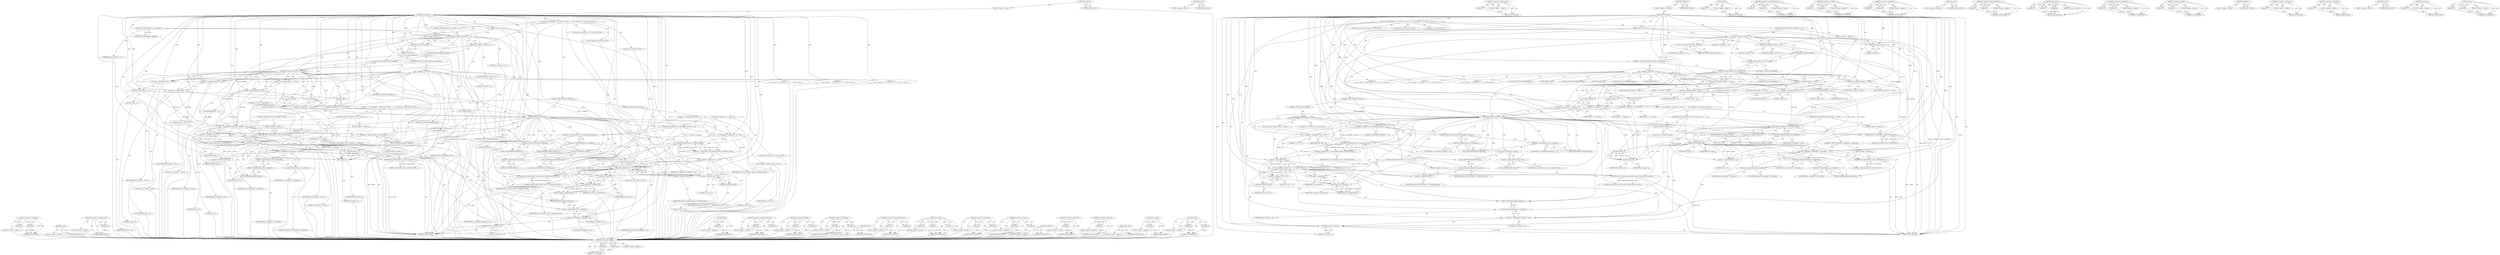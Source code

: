digraph "value" {
vulnerable_260 [label=<(METHOD,&lt;operator&gt;.logicalOr)>];
vulnerable_261 [label=<(PARAM,p1)>];
vulnerable_262 [label=<(PARAM,p2)>];
vulnerable_263 [label=<(BLOCK,&lt;empty&gt;,&lt;empty&gt;)>];
vulnerable_264 [label=<(METHOD_RETURN,ANY)>];
vulnerable_218 [label=<(METHOD,jv_true)>];
vulnerable_219 [label=<(BLOCK,&lt;empty&gt;,&lt;empty&gt;)>];
vulnerable_220 [label=<(METHOD_RETURN,ANY)>];
vulnerable_237 [label=<(METHOD,&lt;operator&gt;.postIncrement)>];
vulnerable_238 [label=<(PARAM,p1)>];
vulnerable_239 [label=<(BLOCK,&lt;empty&gt;,&lt;empty&gt;)>];
vulnerable_240 [label=<(METHOD_RETURN,ANY)>];
vulnerable_6 [label=<(METHOD,&lt;global&gt;)<SUB>1</SUB>>];
vulnerable_7 [label=<(BLOCK,&lt;empty&gt;,&lt;empty&gt;)<SUB>1</SUB>>];
vulnerable_8 [label=<(METHOD,check_literal)<SUB>1</SUB>>];
vulnerable_9 [label=<(PARAM,struct jv_parser* p)<SUB>1</SUB>>];
vulnerable_10 [label=<(BLOCK,{
  if (p-&gt;tokenpos == 0) return 0;

  const ch...,{
  if (p-&gt;tokenpos == 0) return 0;

  const ch...)<SUB>1</SUB>>];
vulnerable_11 [label=<(CONTROL_STRUCTURE,IF,if (p-&gt;tokenpos == 0))<SUB>2</SUB>>];
vulnerable_12 [label=<(&lt;operator&gt;.equals,p-&gt;tokenpos == 0)<SUB>2</SUB>>];
vulnerable_13 [label=<(&lt;operator&gt;.indirectFieldAccess,p-&gt;tokenpos)<SUB>2</SUB>>];
vulnerable_14 [label=<(IDENTIFIER,p,p-&gt;tokenpos == 0)<SUB>2</SUB>>];
vulnerable_15 [label=<(FIELD_IDENTIFIER,tokenpos,tokenpos)<SUB>2</SUB>>];
vulnerable_16 [label=<(LITERAL,0,p-&gt;tokenpos == 0)<SUB>2</SUB>>];
vulnerable_17 [label=<(BLOCK,&lt;empty&gt;,&lt;empty&gt;)<SUB>2</SUB>>];
vulnerable_18 [label=<(RETURN,return 0;,return 0;)<SUB>2</SUB>>];
vulnerable_19 [label=<(LITERAL,0,return 0;)<SUB>2</SUB>>];
vulnerable_20 [label="<(LOCAL,const char* pattern: char*)<SUB>4</SUB>>"];
vulnerable_21 [label=<(&lt;operator&gt;.assignment,* pattern = 0)<SUB>4</SUB>>];
vulnerable_22 [label=<(IDENTIFIER,pattern,* pattern = 0)<SUB>4</SUB>>];
vulnerable_23 [label=<(LITERAL,0,* pattern = 0)<SUB>4</SUB>>];
vulnerable_24 [label="<(LOCAL,int plen: int)<SUB>5</SUB>>"];
vulnerable_25 [label="<(LOCAL,jv v: jv)<SUB>6</SUB>>"];
vulnerable_26 [label=<(CONTROL_STRUCTURE,SWITCH,switch(p-&gt;tokenbuf[0]))<SUB>7</SUB>>];
vulnerable_27 [label=<(&lt;operator&gt;.indirectIndexAccess,p-&gt;tokenbuf[0])<SUB>7</SUB>>];
vulnerable_28 [label=<(&lt;operator&gt;.indirectFieldAccess,p-&gt;tokenbuf)<SUB>7</SUB>>];
vulnerable_29 [label=<(IDENTIFIER,p,switch(p-&gt;tokenbuf[0]))<SUB>7</SUB>>];
vulnerable_30 [label=<(FIELD_IDENTIFIER,tokenbuf,tokenbuf)<SUB>7</SUB>>];
vulnerable_31 [label=<(LITERAL,0,switch(p-&gt;tokenbuf[0]))<SUB>7</SUB>>];
vulnerable_32 [label="<(BLOCK,{
  case 't': pattern = &quot;true&quot;; plen = 4; v = j...,{
  case 't': pattern = &quot;true&quot;; plen = 4; v = j...)<SUB>7</SUB>>"];
vulnerable_33 [label=<(JUMP_TARGET,case)<SUB>8</SUB>>];
vulnerable_34 [label="<(LITERAL,'t',{
  case 't': pattern = &quot;true&quot;; plen = 4; v = j...)<SUB>8</SUB>>"];
vulnerable_35 [label=<(&lt;operator&gt;.assignment,pattern = &quot;true&quot;)<SUB>8</SUB>>];
vulnerable_36 [label=<(IDENTIFIER,pattern,pattern = &quot;true&quot;)<SUB>8</SUB>>];
vulnerable_37 [label=<(LITERAL,&quot;true&quot;,pattern = &quot;true&quot;)<SUB>8</SUB>>];
vulnerable_38 [label=<(&lt;operator&gt;.assignment,plen = 4)<SUB>8</SUB>>];
vulnerable_39 [label=<(IDENTIFIER,plen,plen = 4)<SUB>8</SUB>>];
vulnerable_40 [label=<(LITERAL,4,plen = 4)<SUB>8</SUB>>];
vulnerable_41 [label=<(&lt;operator&gt;.assignment,v = jv_true())<SUB>8</SUB>>];
vulnerable_42 [label=<(IDENTIFIER,v,v = jv_true())<SUB>8</SUB>>];
vulnerable_43 [label=<(jv_true,jv_true())<SUB>8</SUB>>];
vulnerable_44 [label=<(CONTROL_STRUCTURE,BREAK,break;)<SUB>8</SUB>>];
vulnerable_45 [label=<(JUMP_TARGET,case)<SUB>9</SUB>>];
vulnerable_46 [label="<(LITERAL,'f',{
  case 't': pattern = &quot;true&quot;; plen = 4; v = j...)<SUB>9</SUB>>"];
vulnerable_47 [label=<(&lt;operator&gt;.assignment,pattern = &quot;false&quot;)<SUB>9</SUB>>];
vulnerable_48 [label=<(IDENTIFIER,pattern,pattern = &quot;false&quot;)<SUB>9</SUB>>];
vulnerable_49 [label=<(LITERAL,&quot;false&quot;,pattern = &quot;false&quot;)<SUB>9</SUB>>];
vulnerable_50 [label=<(&lt;operator&gt;.assignment,plen = 5)<SUB>9</SUB>>];
vulnerable_51 [label=<(IDENTIFIER,plen,plen = 5)<SUB>9</SUB>>];
vulnerable_52 [label=<(LITERAL,5,plen = 5)<SUB>9</SUB>>];
vulnerable_53 [label=<(&lt;operator&gt;.assignment,v = jv_false())<SUB>9</SUB>>];
vulnerable_54 [label=<(IDENTIFIER,v,v = jv_false())<SUB>9</SUB>>];
vulnerable_55 [label=<(jv_false,jv_false())<SUB>9</SUB>>];
vulnerable_56 [label=<(CONTROL_STRUCTURE,BREAK,break;)<SUB>9</SUB>>];
vulnerable_57 [label=<(JUMP_TARGET,case)<SUB>10</SUB>>];
vulnerable_58 [label="<(LITERAL,'n',{
  case 't': pattern = &quot;true&quot;; plen = 4; v = j...)<SUB>10</SUB>>"];
vulnerable_59 [label=<(&lt;operator&gt;.assignment,pattern = &quot;null&quot;)<SUB>10</SUB>>];
vulnerable_60 [label=<(IDENTIFIER,pattern,pattern = &quot;null&quot;)<SUB>10</SUB>>];
vulnerable_61 [label=<(LITERAL,&quot;null&quot;,pattern = &quot;null&quot;)<SUB>10</SUB>>];
vulnerable_62 [label=<(&lt;operator&gt;.assignment,plen = 4)<SUB>10</SUB>>];
vulnerable_63 [label=<(IDENTIFIER,plen,plen = 4)<SUB>10</SUB>>];
vulnerable_64 [label=<(LITERAL,4,plen = 4)<SUB>10</SUB>>];
vulnerable_65 [label=<(&lt;operator&gt;.assignment,v = jv_null())<SUB>10</SUB>>];
vulnerable_66 [label=<(IDENTIFIER,v,v = jv_null())<SUB>10</SUB>>];
vulnerable_67 [label=<(jv_null,jv_null())<SUB>10</SUB>>];
vulnerable_68 [label=<(CONTROL_STRUCTURE,BREAK,break;)<SUB>10</SUB>>];
vulnerable_69 [label=<(CONTROL_STRUCTURE,IF,if (pattern))<SUB>12</SUB>>];
vulnerable_70 [label=<(IDENTIFIER,pattern,if (pattern))<SUB>12</SUB>>];
vulnerable_71 [label=<(BLOCK,{
    if (p-&gt;tokenpos != plen) return &quot;Invalid ...,{
    if (p-&gt;tokenpos != plen) return &quot;Invalid ...)<SUB>12</SUB>>];
vulnerable_72 [label=<(CONTROL_STRUCTURE,IF,if (p-&gt;tokenpos != plen))<SUB>13</SUB>>];
vulnerable_73 [label=<(&lt;operator&gt;.notEquals,p-&gt;tokenpos != plen)<SUB>13</SUB>>];
vulnerable_74 [label=<(&lt;operator&gt;.indirectFieldAccess,p-&gt;tokenpos)<SUB>13</SUB>>];
vulnerable_75 [label=<(IDENTIFIER,p,p-&gt;tokenpos != plen)<SUB>13</SUB>>];
vulnerable_76 [label=<(FIELD_IDENTIFIER,tokenpos,tokenpos)<SUB>13</SUB>>];
vulnerable_77 [label=<(IDENTIFIER,plen,p-&gt;tokenpos != plen)<SUB>13</SUB>>];
vulnerable_78 [label=<(BLOCK,&lt;empty&gt;,&lt;empty&gt;)<SUB>13</SUB>>];
vulnerable_79 [label=<(RETURN,return &quot;Invalid literal&quot;;,return &quot;Invalid literal&quot;;)<SUB>13</SUB>>];
vulnerable_80 [label=<(LITERAL,&quot;Invalid literal&quot;,return &quot;Invalid literal&quot;;)<SUB>13</SUB>>];
vulnerable_81 [label=<(CONTROL_STRUCTURE,FOR,for (int i=0;i&lt;plen;i++))<SUB>14</SUB>>];
vulnerable_82 [label=<(BLOCK,&lt;empty&gt;,&lt;empty&gt;)<SUB>14</SUB>>];
vulnerable_83 [label="<(LOCAL,int i: int)<SUB>14</SUB>>"];
vulnerable_84 [label=<(&lt;operator&gt;.assignment,i=0)<SUB>14</SUB>>];
vulnerable_85 [label=<(IDENTIFIER,i,i=0)<SUB>14</SUB>>];
vulnerable_86 [label=<(LITERAL,0,i=0)<SUB>14</SUB>>];
vulnerable_87 [label=<(&lt;operator&gt;.lessThan,i&lt;plen)<SUB>14</SUB>>];
vulnerable_88 [label=<(IDENTIFIER,i,i&lt;plen)<SUB>14</SUB>>];
vulnerable_89 [label=<(IDENTIFIER,plen,i&lt;plen)<SUB>14</SUB>>];
vulnerable_90 [label=<(&lt;operator&gt;.postIncrement,i++)<SUB>14</SUB>>];
vulnerable_91 [label=<(IDENTIFIER,i,i++)<SUB>14</SUB>>];
vulnerable_92 [label=<(CONTROL_STRUCTURE,IF,if (p-&gt;tokenbuf[i] != pattern[i]))<SUB>15</SUB>>];
vulnerable_93 [label=<(&lt;operator&gt;.notEquals,p-&gt;tokenbuf[i] != pattern[i])<SUB>15</SUB>>];
vulnerable_94 [label=<(&lt;operator&gt;.indirectIndexAccess,p-&gt;tokenbuf[i])<SUB>15</SUB>>];
vulnerable_95 [label=<(&lt;operator&gt;.indirectFieldAccess,p-&gt;tokenbuf)<SUB>15</SUB>>];
vulnerable_96 [label=<(IDENTIFIER,p,p-&gt;tokenbuf[i] != pattern[i])<SUB>15</SUB>>];
vulnerable_97 [label=<(FIELD_IDENTIFIER,tokenbuf,tokenbuf)<SUB>15</SUB>>];
vulnerable_98 [label=<(IDENTIFIER,i,p-&gt;tokenbuf[i] != pattern[i])<SUB>15</SUB>>];
vulnerable_99 [label=<(&lt;operator&gt;.indirectIndexAccess,pattern[i])<SUB>15</SUB>>];
vulnerable_100 [label=<(IDENTIFIER,pattern,p-&gt;tokenbuf[i] != pattern[i])<SUB>15</SUB>>];
vulnerable_101 [label=<(IDENTIFIER,i,p-&gt;tokenbuf[i] != pattern[i])<SUB>15</SUB>>];
vulnerable_102 [label=<(BLOCK,&lt;empty&gt;,&lt;empty&gt;)<SUB>16</SUB>>];
vulnerable_103 [label=<(RETURN,return &quot;Invalid literal&quot;;,return &quot;Invalid literal&quot;;)<SUB>16</SUB>>];
vulnerable_104 [label=<(LITERAL,&quot;Invalid literal&quot;,return &quot;Invalid literal&quot;;)<SUB>16</SUB>>];
vulnerable_105 [label=<(TRY,TRY(value(p, v)))<SUB>17</SUB>>];
vulnerable_106 [label=<(value,value(p, v))<SUB>17</SUB>>];
vulnerable_107 [label=<(IDENTIFIER,p,value(p, v))<SUB>17</SUB>>];
vulnerable_108 [label=<(IDENTIFIER,v,value(p, v))<SUB>17</SUB>>];
vulnerable_109 [label=<(CONTROL_STRUCTURE,ELSE,else)<SUB>18</SUB>>];
vulnerable_110 [label="<(BLOCK,{
    p-&gt;tokenbuf[p-&gt;tokenpos] = 0; // FIXME: i...,{
    p-&gt;tokenbuf[p-&gt;tokenpos] = 0; // FIXME: i...)<SUB>18</SUB>>"];
vulnerable_111 [label=<(&lt;operator&gt;.assignment,p-&gt;tokenbuf[p-&gt;tokenpos] = 0)<SUB>19</SUB>>];
vulnerable_112 [label=<(&lt;operator&gt;.indirectIndexAccess,p-&gt;tokenbuf[p-&gt;tokenpos])<SUB>19</SUB>>];
vulnerable_113 [label=<(&lt;operator&gt;.indirectFieldAccess,p-&gt;tokenbuf)<SUB>19</SUB>>];
vulnerable_114 [label=<(IDENTIFIER,p,p-&gt;tokenbuf[p-&gt;tokenpos] = 0)<SUB>19</SUB>>];
vulnerable_115 [label=<(FIELD_IDENTIFIER,tokenbuf,tokenbuf)<SUB>19</SUB>>];
vulnerable_116 [label=<(&lt;operator&gt;.indirectFieldAccess,p-&gt;tokenpos)<SUB>19</SUB>>];
vulnerable_117 [label=<(IDENTIFIER,p,p-&gt;tokenbuf[p-&gt;tokenpos] = 0)<SUB>19</SUB>>];
vulnerable_118 [label=<(FIELD_IDENTIFIER,tokenpos,tokenpos)<SUB>19</SUB>>];
vulnerable_119 [label=<(LITERAL,0,p-&gt;tokenbuf[p-&gt;tokenpos] = 0)<SUB>19</SUB>>];
vulnerable_120 [label="<(LOCAL,char* end: char*)<SUB>20</SUB>>"];
vulnerable_121 [label=<(&lt;operator&gt;.assignment,* end = 0)<SUB>20</SUB>>];
vulnerable_122 [label=<(IDENTIFIER,end,* end = 0)<SUB>20</SUB>>];
vulnerable_123 [label=<(LITERAL,0,* end = 0)<SUB>20</SUB>>];
vulnerable_124 [label="<(LOCAL,double d: double)<SUB>21</SUB>>"];
vulnerable_125 [label=<(&lt;operator&gt;.assignment,d = jvp_strtod(&amp;p-&gt;dtoa, p-&gt;tokenbuf, &amp;end))<SUB>21</SUB>>];
vulnerable_126 [label=<(IDENTIFIER,d,d = jvp_strtod(&amp;p-&gt;dtoa, p-&gt;tokenbuf, &amp;end))<SUB>21</SUB>>];
vulnerable_127 [label=<(jvp_strtod,jvp_strtod(&amp;p-&gt;dtoa, p-&gt;tokenbuf, &amp;end))<SUB>21</SUB>>];
vulnerable_128 [label=<(&lt;operator&gt;.addressOf,&amp;p-&gt;dtoa)<SUB>21</SUB>>];
vulnerable_129 [label=<(&lt;operator&gt;.indirectFieldAccess,p-&gt;dtoa)<SUB>21</SUB>>];
vulnerable_130 [label=<(IDENTIFIER,p,jvp_strtod(&amp;p-&gt;dtoa, p-&gt;tokenbuf, &amp;end))<SUB>21</SUB>>];
vulnerable_131 [label=<(FIELD_IDENTIFIER,dtoa,dtoa)<SUB>21</SUB>>];
vulnerable_132 [label=<(&lt;operator&gt;.indirectFieldAccess,p-&gt;tokenbuf)<SUB>21</SUB>>];
vulnerable_133 [label=<(IDENTIFIER,p,jvp_strtod(&amp;p-&gt;dtoa, p-&gt;tokenbuf, &amp;end))<SUB>21</SUB>>];
vulnerable_134 [label=<(FIELD_IDENTIFIER,tokenbuf,tokenbuf)<SUB>21</SUB>>];
vulnerable_135 [label=<(&lt;operator&gt;.addressOf,&amp;end)<SUB>21</SUB>>];
vulnerable_136 [label=<(IDENTIFIER,end,jvp_strtod(&amp;p-&gt;dtoa, p-&gt;tokenbuf, &amp;end))<SUB>21</SUB>>];
vulnerable_137 [label=<(CONTROL_STRUCTURE,IF,if (end == 0 || *end != 0))<SUB>22</SUB>>];
vulnerable_138 [label=<(&lt;operator&gt;.logicalOr,end == 0 || *end != 0)<SUB>22</SUB>>];
vulnerable_139 [label=<(&lt;operator&gt;.equals,end == 0)<SUB>22</SUB>>];
vulnerable_140 [label=<(IDENTIFIER,end,end == 0)<SUB>22</SUB>>];
vulnerable_141 [label=<(LITERAL,0,end == 0)<SUB>22</SUB>>];
vulnerable_142 [label=<(&lt;operator&gt;.notEquals,*end != 0)<SUB>22</SUB>>];
vulnerable_143 [label=<(&lt;operator&gt;.indirection,*end)<SUB>22</SUB>>];
vulnerable_144 [label=<(IDENTIFIER,end,*end != 0)<SUB>22</SUB>>];
vulnerable_145 [label=<(LITERAL,0,*end != 0)<SUB>22</SUB>>];
vulnerable_146 [label=<(BLOCK,&lt;empty&gt;,&lt;empty&gt;)<SUB>23</SUB>>];
vulnerable_147 [label=<(RETURN,return &quot;Invalid numeric literal&quot;;,return &quot;Invalid numeric literal&quot;;)<SUB>23</SUB>>];
vulnerable_148 [label=<(LITERAL,&quot;Invalid numeric literal&quot;,return &quot;Invalid numeric literal&quot;;)<SUB>23</SUB>>];
vulnerable_149 [label=<(TRY,TRY(value(p, jv_number(d))))<SUB>24</SUB>>];
vulnerable_150 [label=<(value,value(p, jv_number(d)))<SUB>24</SUB>>];
vulnerable_151 [label=<(IDENTIFIER,p,value(p, jv_number(d)))<SUB>24</SUB>>];
vulnerable_152 [label=<(jv_number,jv_number(d))<SUB>24</SUB>>];
vulnerable_153 [label=<(IDENTIFIER,d,jv_number(d))<SUB>24</SUB>>];
vulnerable_154 [label=<(&lt;operator&gt;.assignment,p-&gt;tokenpos = 0)<SUB>26</SUB>>];
vulnerable_155 [label=<(&lt;operator&gt;.indirectFieldAccess,p-&gt;tokenpos)<SUB>26</SUB>>];
vulnerable_156 [label=<(IDENTIFIER,p,p-&gt;tokenpos = 0)<SUB>26</SUB>>];
vulnerable_157 [label=<(FIELD_IDENTIFIER,tokenpos,tokenpos)<SUB>26</SUB>>];
vulnerable_158 [label=<(LITERAL,0,p-&gt;tokenpos = 0)<SUB>26</SUB>>];
vulnerable_159 [label=<(RETURN,return 0;,return 0;)<SUB>27</SUB>>];
vulnerable_160 [label=<(LITERAL,0,return 0;)<SUB>27</SUB>>];
vulnerable_161 [label=<(METHOD_RETURN,pfunc)<SUB>1</SUB>>];
vulnerable_163 [label=<(METHOD_RETURN,ANY)<SUB>1</SUB>>];
vulnerable_241 [label=<(METHOD,TRY)>];
vulnerable_242 [label=<(PARAM,p1)>];
vulnerable_243 [label=<(BLOCK,&lt;empty&gt;,&lt;empty&gt;)>];
vulnerable_244 [label=<(METHOD_RETURN,ANY)>];
vulnerable_203 [label=<(METHOD,&lt;operator&gt;.indirectFieldAccess)>];
vulnerable_204 [label=<(PARAM,p1)>];
vulnerable_205 [label=<(PARAM,p2)>];
vulnerable_206 [label=<(BLOCK,&lt;empty&gt;,&lt;empty&gt;)>];
vulnerable_207 [label=<(METHOD_RETURN,ANY)>];
vulnerable_232 [label=<(METHOD,&lt;operator&gt;.lessThan)>];
vulnerable_233 [label=<(PARAM,p1)>];
vulnerable_234 [label=<(PARAM,p2)>];
vulnerable_235 [label=<(BLOCK,&lt;empty&gt;,&lt;empty&gt;)>];
vulnerable_236 [label=<(METHOD_RETURN,ANY)>];
vulnerable_227 [label=<(METHOD,&lt;operator&gt;.notEquals)>];
vulnerable_228 [label=<(PARAM,p1)>];
vulnerable_229 [label=<(PARAM,p2)>];
vulnerable_230 [label=<(BLOCK,&lt;empty&gt;,&lt;empty&gt;)>];
vulnerable_231 [label=<(METHOD_RETURN,ANY)>];
vulnerable_224 [label=<(METHOD,jv_null)>];
vulnerable_225 [label=<(BLOCK,&lt;empty&gt;,&lt;empty&gt;)>];
vulnerable_226 [label=<(METHOD_RETURN,ANY)>];
vulnerable_213 [label=<(METHOD,&lt;operator&gt;.indirectIndexAccess)>];
vulnerable_214 [label=<(PARAM,p1)>];
vulnerable_215 [label=<(PARAM,p2)>];
vulnerable_216 [label=<(BLOCK,&lt;empty&gt;,&lt;empty&gt;)>];
vulnerable_217 [label=<(METHOD_RETURN,ANY)>];
vulnerable_250 [label=<(METHOD,jvp_strtod)>];
vulnerable_251 [label=<(PARAM,p1)>];
vulnerable_252 [label=<(PARAM,p2)>];
vulnerable_253 [label=<(PARAM,p3)>];
vulnerable_254 [label=<(BLOCK,&lt;empty&gt;,&lt;empty&gt;)>];
vulnerable_255 [label=<(METHOD_RETURN,ANY)>];
vulnerable_208 [label=<(METHOD,&lt;operator&gt;.assignment)>];
vulnerable_209 [label=<(PARAM,p1)>];
vulnerable_210 [label=<(PARAM,p2)>];
vulnerable_211 [label=<(BLOCK,&lt;empty&gt;,&lt;empty&gt;)>];
vulnerable_212 [label=<(METHOD_RETURN,ANY)>];
vulnerable_198 [label=<(METHOD,&lt;operator&gt;.equals)>];
vulnerable_199 [label=<(PARAM,p1)>];
vulnerable_200 [label=<(PARAM,p2)>];
vulnerable_201 [label=<(BLOCK,&lt;empty&gt;,&lt;empty&gt;)>];
vulnerable_202 [label=<(METHOD_RETURN,ANY)>];
vulnerable_192 [label=<(METHOD,&lt;global&gt;)<SUB>1</SUB>>];
vulnerable_193 [label=<(BLOCK,&lt;empty&gt;,&lt;empty&gt;)>];
vulnerable_194 [label=<(METHOD_RETURN,ANY)>];
vulnerable_265 [label=<(METHOD,&lt;operator&gt;.indirection)>];
vulnerable_266 [label=<(PARAM,p1)>];
vulnerable_267 [label=<(BLOCK,&lt;empty&gt;,&lt;empty&gt;)>];
vulnerable_268 [label=<(METHOD_RETURN,ANY)>];
vulnerable_256 [label=<(METHOD,&lt;operator&gt;.addressOf)>];
vulnerable_257 [label=<(PARAM,p1)>];
vulnerable_258 [label=<(BLOCK,&lt;empty&gt;,&lt;empty&gt;)>];
vulnerable_259 [label=<(METHOD_RETURN,ANY)>];
vulnerable_221 [label=<(METHOD,jv_false)>];
vulnerable_222 [label=<(BLOCK,&lt;empty&gt;,&lt;empty&gt;)>];
vulnerable_223 [label=<(METHOD_RETURN,ANY)>];
vulnerable_269 [label=<(METHOD,jv_number)>];
vulnerable_270 [label=<(PARAM,p1)>];
vulnerable_271 [label=<(BLOCK,&lt;empty&gt;,&lt;empty&gt;)>];
vulnerable_272 [label=<(METHOD_RETURN,ANY)>];
vulnerable_245 [label=<(METHOD,value)>];
vulnerable_246 [label=<(PARAM,p1)>];
vulnerable_247 [label=<(PARAM,p2)>];
vulnerable_248 [label=<(BLOCK,&lt;empty&gt;,&lt;empty&gt;)>];
vulnerable_249 [label=<(METHOD_RETURN,ANY)>];
fixed_260 [label=<(METHOD,&lt;operator&gt;.logicalOr)>];
fixed_261 [label=<(PARAM,p1)>];
fixed_262 [label=<(PARAM,p2)>];
fixed_263 [label=<(BLOCK,&lt;empty&gt;,&lt;empty&gt;)>];
fixed_264 [label=<(METHOD_RETURN,ANY)>];
fixed_218 [label=<(METHOD,jv_true)>];
fixed_219 [label=<(BLOCK,&lt;empty&gt;,&lt;empty&gt;)>];
fixed_220 [label=<(METHOD_RETURN,ANY)>];
fixed_237 [label=<(METHOD,&lt;operator&gt;.postIncrement)>];
fixed_238 [label=<(PARAM,p1)>];
fixed_239 [label=<(BLOCK,&lt;empty&gt;,&lt;empty&gt;)>];
fixed_240 [label=<(METHOD_RETURN,ANY)>];
fixed_6 [label=<(METHOD,&lt;global&gt;)<SUB>1</SUB>>];
fixed_7 [label=<(BLOCK,&lt;empty&gt;,&lt;empty&gt;)<SUB>1</SUB>>];
fixed_8 [label=<(METHOD,check_literal)<SUB>1</SUB>>];
fixed_9 [label=<(PARAM,struct jv_parser* p)<SUB>1</SUB>>];
fixed_10 [label=<(BLOCK,{
  if (p-&gt;tokenpos == 0) return 0;

  const ch...,{
  if (p-&gt;tokenpos == 0) return 0;

  const ch...)<SUB>1</SUB>>];
fixed_11 [label=<(CONTROL_STRUCTURE,IF,if (p-&gt;tokenpos == 0))<SUB>2</SUB>>];
fixed_12 [label=<(&lt;operator&gt;.equals,p-&gt;tokenpos == 0)<SUB>2</SUB>>];
fixed_13 [label=<(&lt;operator&gt;.indirectFieldAccess,p-&gt;tokenpos)<SUB>2</SUB>>];
fixed_14 [label=<(IDENTIFIER,p,p-&gt;tokenpos == 0)<SUB>2</SUB>>];
fixed_15 [label=<(FIELD_IDENTIFIER,tokenpos,tokenpos)<SUB>2</SUB>>];
fixed_16 [label=<(LITERAL,0,p-&gt;tokenpos == 0)<SUB>2</SUB>>];
fixed_17 [label=<(BLOCK,&lt;empty&gt;,&lt;empty&gt;)<SUB>2</SUB>>];
fixed_18 [label=<(RETURN,return 0;,return 0;)<SUB>2</SUB>>];
fixed_19 [label=<(LITERAL,0,return 0;)<SUB>2</SUB>>];
fixed_20 [label="<(LOCAL,const char* pattern: char*)<SUB>4</SUB>>"];
fixed_21 [label=<(&lt;operator&gt;.assignment,* pattern = 0)<SUB>4</SUB>>];
fixed_22 [label=<(IDENTIFIER,pattern,* pattern = 0)<SUB>4</SUB>>];
fixed_23 [label=<(LITERAL,0,* pattern = 0)<SUB>4</SUB>>];
fixed_24 [label="<(LOCAL,int plen: int)<SUB>5</SUB>>"];
fixed_25 [label="<(LOCAL,jv v: jv)<SUB>6</SUB>>"];
fixed_26 [label=<(CONTROL_STRUCTURE,SWITCH,switch(p-&gt;tokenbuf[0]))<SUB>7</SUB>>];
fixed_27 [label=<(&lt;operator&gt;.indirectIndexAccess,p-&gt;tokenbuf[0])<SUB>7</SUB>>];
fixed_28 [label=<(&lt;operator&gt;.indirectFieldAccess,p-&gt;tokenbuf)<SUB>7</SUB>>];
fixed_29 [label=<(IDENTIFIER,p,switch(p-&gt;tokenbuf[0]))<SUB>7</SUB>>];
fixed_30 [label=<(FIELD_IDENTIFIER,tokenbuf,tokenbuf)<SUB>7</SUB>>];
fixed_31 [label=<(LITERAL,0,switch(p-&gt;tokenbuf[0]))<SUB>7</SUB>>];
fixed_32 [label="<(BLOCK,{
  case 't': pattern = &quot;true&quot;; plen = 4; v = j...,{
  case 't': pattern = &quot;true&quot;; plen = 4; v = j...)<SUB>7</SUB>>"];
fixed_33 [label=<(JUMP_TARGET,case)<SUB>8</SUB>>];
fixed_34 [label="<(LITERAL,'t',{
  case 't': pattern = &quot;true&quot;; plen = 4; v = j...)<SUB>8</SUB>>"];
fixed_35 [label=<(&lt;operator&gt;.assignment,pattern = &quot;true&quot;)<SUB>8</SUB>>];
fixed_36 [label=<(IDENTIFIER,pattern,pattern = &quot;true&quot;)<SUB>8</SUB>>];
fixed_37 [label=<(LITERAL,&quot;true&quot;,pattern = &quot;true&quot;)<SUB>8</SUB>>];
fixed_38 [label=<(&lt;operator&gt;.assignment,plen = 4)<SUB>8</SUB>>];
fixed_39 [label=<(IDENTIFIER,plen,plen = 4)<SUB>8</SUB>>];
fixed_40 [label=<(LITERAL,4,plen = 4)<SUB>8</SUB>>];
fixed_41 [label=<(&lt;operator&gt;.assignment,v = jv_true())<SUB>8</SUB>>];
fixed_42 [label=<(IDENTIFIER,v,v = jv_true())<SUB>8</SUB>>];
fixed_43 [label=<(jv_true,jv_true())<SUB>8</SUB>>];
fixed_44 [label=<(CONTROL_STRUCTURE,BREAK,break;)<SUB>8</SUB>>];
fixed_45 [label=<(JUMP_TARGET,case)<SUB>9</SUB>>];
fixed_46 [label="<(LITERAL,'f',{
  case 't': pattern = &quot;true&quot;; plen = 4; v = j...)<SUB>9</SUB>>"];
fixed_47 [label=<(&lt;operator&gt;.assignment,pattern = &quot;false&quot;)<SUB>9</SUB>>];
fixed_48 [label=<(IDENTIFIER,pattern,pattern = &quot;false&quot;)<SUB>9</SUB>>];
fixed_49 [label=<(LITERAL,&quot;false&quot;,pattern = &quot;false&quot;)<SUB>9</SUB>>];
fixed_50 [label=<(&lt;operator&gt;.assignment,plen = 5)<SUB>9</SUB>>];
fixed_51 [label=<(IDENTIFIER,plen,plen = 5)<SUB>9</SUB>>];
fixed_52 [label=<(LITERAL,5,plen = 5)<SUB>9</SUB>>];
fixed_53 [label=<(&lt;operator&gt;.assignment,v = jv_false())<SUB>9</SUB>>];
fixed_54 [label=<(IDENTIFIER,v,v = jv_false())<SUB>9</SUB>>];
fixed_55 [label=<(jv_false,jv_false())<SUB>9</SUB>>];
fixed_56 [label=<(CONTROL_STRUCTURE,BREAK,break;)<SUB>9</SUB>>];
fixed_57 [label=<(JUMP_TARGET,case)<SUB>10</SUB>>];
fixed_58 [label="<(LITERAL,'n',{
  case 't': pattern = &quot;true&quot;; plen = 4; v = j...)<SUB>10</SUB>>"];
fixed_59 [label=<(&lt;operator&gt;.assignment,pattern = &quot;null&quot;)<SUB>10</SUB>>];
fixed_60 [label=<(IDENTIFIER,pattern,pattern = &quot;null&quot;)<SUB>10</SUB>>];
fixed_61 [label=<(LITERAL,&quot;null&quot;,pattern = &quot;null&quot;)<SUB>10</SUB>>];
fixed_62 [label=<(&lt;operator&gt;.assignment,plen = 4)<SUB>10</SUB>>];
fixed_63 [label=<(IDENTIFIER,plen,plen = 4)<SUB>10</SUB>>];
fixed_64 [label=<(LITERAL,4,plen = 4)<SUB>10</SUB>>];
fixed_65 [label=<(&lt;operator&gt;.assignment,v = jv_null())<SUB>10</SUB>>];
fixed_66 [label=<(IDENTIFIER,v,v = jv_null())<SUB>10</SUB>>];
fixed_67 [label=<(jv_null,jv_null())<SUB>10</SUB>>];
fixed_68 [label=<(CONTROL_STRUCTURE,BREAK,break;)<SUB>10</SUB>>];
fixed_69 [label=<(CONTROL_STRUCTURE,IF,if (pattern))<SUB>12</SUB>>];
fixed_70 [label=<(IDENTIFIER,pattern,if (pattern))<SUB>12</SUB>>];
fixed_71 [label=<(BLOCK,{
    if (p-&gt;tokenpos != plen) return &quot;Invalid ...,{
    if (p-&gt;tokenpos != plen) return &quot;Invalid ...)<SUB>12</SUB>>];
fixed_72 [label=<(CONTROL_STRUCTURE,IF,if (p-&gt;tokenpos != plen))<SUB>13</SUB>>];
fixed_73 [label=<(&lt;operator&gt;.notEquals,p-&gt;tokenpos != plen)<SUB>13</SUB>>];
fixed_74 [label=<(&lt;operator&gt;.indirectFieldAccess,p-&gt;tokenpos)<SUB>13</SUB>>];
fixed_75 [label=<(IDENTIFIER,p,p-&gt;tokenpos != plen)<SUB>13</SUB>>];
fixed_76 [label=<(FIELD_IDENTIFIER,tokenpos,tokenpos)<SUB>13</SUB>>];
fixed_77 [label=<(IDENTIFIER,plen,p-&gt;tokenpos != plen)<SUB>13</SUB>>];
fixed_78 [label=<(BLOCK,&lt;empty&gt;,&lt;empty&gt;)<SUB>13</SUB>>];
fixed_79 [label=<(RETURN,return &quot;Invalid literal&quot;;,return &quot;Invalid literal&quot;;)<SUB>13</SUB>>];
fixed_80 [label=<(LITERAL,&quot;Invalid literal&quot;,return &quot;Invalid literal&quot;;)<SUB>13</SUB>>];
fixed_81 [label=<(CONTROL_STRUCTURE,FOR,for (int i=0;i&lt;plen;i++))<SUB>14</SUB>>];
fixed_82 [label=<(BLOCK,&lt;empty&gt;,&lt;empty&gt;)<SUB>14</SUB>>];
fixed_83 [label="<(LOCAL,int i: int)<SUB>14</SUB>>"];
fixed_84 [label=<(&lt;operator&gt;.assignment,i=0)<SUB>14</SUB>>];
fixed_85 [label=<(IDENTIFIER,i,i=0)<SUB>14</SUB>>];
fixed_86 [label=<(LITERAL,0,i=0)<SUB>14</SUB>>];
fixed_87 [label=<(&lt;operator&gt;.lessThan,i&lt;plen)<SUB>14</SUB>>];
fixed_88 [label=<(IDENTIFIER,i,i&lt;plen)<SUB>14</SUB>>];
fixed_89 [label=<(IDENTIFIER,plen,i&lt;plen)<SUB>14</SUB>>];
fixed_90 [label=<(&lt;operator&gt;.postIncrement,i++)<SUB>14</SUB>>];
fixed_91 [label=<(IDENTIFIER,i,i++)<SUB>14</SUB>>];
fixed_92 [label=<(CONTROL_STRUCTURE,IF,if (p-&gt;tokenbuf[i] != pattern[i]))<SUB>15</SUB>>];
fixed_93 [label=<(&lt;operator&gt;.notEquals,p-&gt;tokenbuf[i] != pattern[i])<SUB>15</SUB>>];
fixed_94 [label=<(&lt;operator&gt;.indirectIndexAccess,p-&gt;tokenbuf[i])<SUB>15</SUB>>];
fixed_95 [label=<(&lt;operator&gt;.indirectFieldAccess,p-&gt;tokenbuf)<SUB>15</SUB>>];
fixed_96 [label=<(IDENTIFIER,p,p-&gt;tokenbuf[i] != pattern[i])<SUB>15</SUB>>];
fixed_97 [label=<(FIELD_IDENTIFIER,tokenbuf,tokenbuf)<SUB>15</SUB>>];
fixed_98 [label=<(IDENTIFIER,i,p-&gt;tokenbuf[i] != pattern[i])<SUB>15</SUB>>];
fixed_99 [label=<(&lt;operator&gt;.indirectIndexAccess,pattern[i])<SUB>15</SUB>>];
fixed_100 [label=<(IDENTIFIER,pattern,p-&gt;tokenbuf[i] != pattern[i])<SUB>15</SUB>>];
fixed_101 [label=<(IDENTIFIER,i,p-&gt;tokenbuf[i] != pattern[i])<SUB>15</SUB>>];
fixed_102 [label=<(BLOCK,&lt;empty&gt;,&lt;empty&gt;)<SUB>16</SUB>>];
fixed_103 [label=<(RETURN,return &quot;Invalid literal&quot;;,return &quot;Invalid literal&quot;;)<SUB>16</SUB>>];
fixed_104 [label=<(LITERAL,&quot;Invalid literal&quot;,return &quot;Invalid literal&quot;;)<SUB>16</SUB>>];
fixed_105 [label=<(TRY,TRY(value(p, v)))<SUB>17</SUB>>];
fixed_106 [label=<(value,value(p, v))<SUB>17</SUB>>];
fixed_107 [label=<(IDENTIFIER,p,value(p, v))<SUB>17</SUB>>];
fixed_108 [label=<(IDENTIFIER,v,value(p, v))<SUB>17</SUB>>];
fixed_109 [label=<(CONTROL_STRUCTURE,ELSE,else)<SUB>18</SUB>>];
fixed_110 [label=<(BLOCK,{
    p-&gt;tokenbuf[p-&gt;tokenpos] = 0;
     char* ...,{
    p-&gt;tokenbuf[p-&gt;tokenpos] = 0;
     char* ...)<SUB>18</SUB>>];
fixed_111 [label=<(&lt;operator&gt;.assignment,p-&gt;tokenbuf[p-&gt;tokenpos] = 0)<SUB>19</SUB>>];
fixed_112 [label=<(&lt;operator&gt;.indirectIndexAccess,p-&gt;tokenbuf[p-&gt;tokenpos])<SUB>19</SUB>>];
fixed_113 [label=<(&lt;operator&gt;.indirectFieldAccess,p-&gt;tokenbuf)<SUB>19</SUB>>];
fixed_114 [label=<(IDENTIFIER,p,p-&gt;tokenbuf[p-&gt;tokenpos] = 0)<SUB>19</SUB>>];
fixed_115 [label=<(FIELD_IDENTIFIER,tokenbuf,tokenbuf)<SUB>19</SUB>>];
fixed_116 [label=<(&lt;operator&gt;.indirectFieldAccess,p-&gt;tokenpos)<SUB>19</SUB>>];
fixed_117 [label=<(IDENTIFIER,p,p-&gt;tokenbuf[p-&gt;tokenpos] = 0)<SUB>19</SUB>>];
fixed_118 [label=<(FIELD_IDENTIFIER,tokenpos,tokenpos)<SUB>19</SUB>>];
fixed_119 [label=<(LITERAL,0,p-&gt;tokenbuf[p-&gt;tokenpos] = 0)<SUB>19</SUB>>];
fixed_120 [label="<(LOCAL,char* end: char*)<SUB>20</SUB>>"];
fixed_121 [label=<(&lt;operator&gt;.assignment,* end = 0)<SUB>20</SUB>>];
fixed_122 [label=<(IDENTIFIER,end,* end = 0)<SUB>20</SUB>>];
fixed_123 [label=<(LITERAL,0,* end = 0)<SUB>20</SUB>>];
fixed_124 [label="<(LOCAL,double d: double)<SUB>21</SUB>>"];
fixed_125 [label=<(&lt;operator&gt;.assignment,d = jvp_strtod(&amp;p-&gt;dtoa, p-&gt;tokenbuf, &amp;end))<SUB>21</SUB>>];
fixed_126 [label=<(IDENTIFIER,d,d = jvp_strtod(&amp;p-&gt;dtoa, p-&gt;tokenbuf, &amp;end))<SUB>21</SUB>>];
fixed_127 [label=<(jvp_strtod,jvp_strtod(&amp;p-&gt;dtoa, p-&gt;tokenbuf, &amp;end))<SUB>21</SUB>>];
fixed_128 [label=<(&lt;operator&gt;.addressOf,&amp;p-&gt;dtoa)<SUB>21</SUB>>];
fixed_129 [label=<(&lt;operator&gt;.indirectFieldAccess,p-&gt;dtoa)<SUB>21</SUB>>];
fixed_130 [label=<(IDENTIFIER,p,jvp_strtod(&amp;p-&gt;dtoa, p-&gt;tokenbuf, &amp;end))<SUB>21</SUB>>];
fixed_131 [label=<(FIELD_IDENTIFIER,dtoa,dtoa)<SUB>21</SUB>>];
fixed_132 [label=<(&lt;operator&gt;.indirectFieldAccess,p-&gt;tokenbuf)<SUB>21</SUB>>];
fixed_133 [label=<(IDENTIFIER,p,jvp_strtod(&amp;p-&gt;dtoa, p-&gt;tokenbuf, &amp;end))<SUB>21</SUB>>];
fixed_134 [label=<(FIELD_IDENTIFIER,tokenbuf,tokenbuf)<SUB>21</SUB>>];
fixed_135 [label=<(&lt;operator&gt;.addressOf,&amp;end)<SUB>21</SUB>>];
fixed_136 [label=<(IDENTIFIER,end,jvp_strtod(&amp;p-&gt;dtoa, p-&gt;tokenbuf, &amp;end))<SUB>21</SUB>>];
fixed_137 [label=<(CONTROL_STRUCTURE,IF,if (end == 0 || *end != 0))<SUB>22</SUB>>];
fixed_138 [label=<(&lt;operator&gt;.logicalOr,end == 0 || *end != 0)<SUB>22</SUB>>];
fixed_139 [label=<(&lt;operator&gt;.equals,end == 0)<SUB>22</SUB>>];
fixed_140 [label=<(IDENTIFIER,end,end == 0)<SUB>22</SUB>>];
fixed_141 [label=<(LITERAL,0,end == 0)<SUB>22</SUB>>];
fixed_142 [label=<(&lt;operator&gt;.notEquals,*end != 0)<SUB>22</SUB>>];
fixed_143 [label=<(&lt;operator&gt;.indirection,*end)<SUB>22</SUB>>];
fixed_144 [label=<(IDENTIFIER,end,*end != 0)<SUB>22</SUB>>];
fixed_145 [label=<(LITERAL,0,*end != 0)<SUB>22</SUB>>];
fixed_146 [label=<(BLOCK,&lt;empty&gt;,&lt;empty&gt;)<SUB>23</SUB>>];
fixed_147 [label=<(RETURN,return &quot;Invalid numeric literal&quot;;,return &quot;Invalid numeric literal&quot;;)<SUB>23</SUB>>];
fixed_148 [label=<(LITERAL,&quot;Invalid numeric literal&quot;,return &quot;Invalid numeric literal&quot;;)<SUB>23</SUB>>];
fixed_149 [label=<(TRY,TRY(value(p, jv_number(d))))<SUB>24</SUB>>];
fixed_150 [label=<(value,value(p, jv_number(d)))<SUB>24</SUB>>];
fixed_151 [label=<(IDENTIFIER,p,value(p, jv_number(d)))<SUB>24</SUB>>];
fixed_152 [label=<(jv_number,jv_number(d))<SUB>24</SUB>>];
fixed_153 [label=<(IDENTIFIER,d,jv_number(d))<SUB>24</SUB>>];
fixed_154 [label=<(&lt;operator&gt;.assignment,p-&gt;tokenpos = 0)<SUB>26</SUB>>];
fixed_155 [label=<(&lt;operator&gt;.indirectFieldAccess,p-&gt;tokenpos)<SUB>26</SUB>>];
fixed_156 [label=<(IDENTIFIER,p,p-&gt;tokenpos = 0)<SUB>26</SUB>>];
fixed_157 [label=<(FIELD_IDENTIFIER,tokenpos,tokenpos)<SUB>26</SUB>>];
fixed_158 [label=<(LITERAL,0,p-&gt;tokenpos = 0)<SUB>26</SUB>>];
fixed_159 [label=<(RETURN,return 0;,return 0;)<SUB>27</SUB>>];
fixed_160 [label=<(LITERAL,0,return 0;)<SUB>27</SUB>>];
fixed_161 [label=<(METHOD_RETURN,pfunc)<SUB>1</SUB>>];
fixed_163 [label=<(METHOD_RETURN,ANY)<SUB>1</SUB>>];
fixed_241 [label=<(METHOD,TRY)>];
fixed_242 [label=<(PARAM,p1)>];
fixed_243 [label=<(BLOCK,&lt;empty&gt;,&lt;empty&gt;)>];
fixed_244 [label=<(METHOD_RETURN,ANY)>];
fixed_203 [label=<(METHOD,&lt;operator&gt;.indirectFieldAccess)>];
fixed_204 [label=<(PARAM,p1)>];
fixed_205 [label=<(PARAM,p2)>];
fixed_206 [label=<(BLOCK,&lt;empty&gt;,&lt;empty&gt;)>];
fixed_207 [label=<(METHOD_RETURN,ANY)>];
fixed_232 [label=<(METHOD,&lt;operator&gt;.lessThan)>];
fixed_233 [label=<(PARAM,p1)>];
fixed_234 [label=<(PARAM,p2)>];
fixed_235 [label=<(BLOCK,&lt;empty&gt;,&lt;empty&gt;)>];
fixed_236 [label=<(METHOD_RETURN,ANY)>];
fixed_227 [label=<(METHOD,&lt;operator&gt;.notEquals)>];
fixed_228 [label=<(PARAM,p1)>];
fixed_229 [label=<(PARAM,p2)>];
fixed_230 [label=<(BLOCK,&lt;empty&gt;,&lt;empty&gt;)>];
fixed_231 [label=<(METHOD_RETURN,ANY)>];
fixed_224 [label=<(METHOD,jv_null)>];
fixed_225 [label=<(BLOCK,&lt;empty&gt;,&lt;empty&gt;)>];
fixed_226 [label=<(METHOD_RETURN,ANY)>];
fixed_213 [label=<(METHOD,&lt;operator&gt;.indirectIndexAccess)>];
fixed_214 [label=<(PARAM,p1)>];
fixed_215 [label=<(PARAM,p2)>];
fixed_216 [label=<(BLOCK,&lt;empty&gt;,&lt;empty&gt;)>];
fixed_217 [label=<(METHOD_RETURN,ANY)>];
fixed_250 [label=<(METHOD,jvp_strtod)>];
fixed_251 [label=<(PARAM,p1)>];
fixed_252 [label=<(PARAM,p2)>];
fixed_253 [label=<(PARAM,p3)>];
fixed_254 [label=<(BLOCK,&lt;empty&gt;,&lt;empty&gt;)>];
fixed_255 [label=<(METHOD_RETURN,ANY)>];
fixed_208 [label=<(METHOD,&lt;operator&gt;.assignment)>];
fixed_209 [label=<(PARAM,p1)>];
fixed_210 [label=<(PARAM,p2)>];
fixed_211 [label=<(BLOCK,&lt;empty&gt;,&lt;empty&gt;)>];
fixed_212 [label=<(METHOD_RETURN,ANY)>];
fixed_198 [label=<(METHOD,&lt;operator&gt;.equals)>];
fixed_199 [label=<(PARAM,p1)>];
fixed_200 [label=<(PARAM,p2)>];
fixed_201 [label=<(BLOCK,&lt;empty&gt;,&lt;empty&gt;)>];
fixed_202 [label=<(METHOD_RETURN,ANY)>];
fixed_192 [label=<(METHOD,&lt;global&gt;)<SUB>1</SUB>>];
fixed_193 [label=<(BLOCK,&lt;empty&gt;,&lt;empty&gt;)>];
fixed_194 [label=<(METHOD_RETURN,ANY)>];
fixed_265 [label=<(METHOD,&lt;operator&gt;.indirection)>];
fixed_266 [label=<(PARAM,p1)>];
fixed_267 [label=<(BLOCK,&lt;empty&gt;,&lt;empty&gt;)>];
fixed_268 [label=<(METHOD_RETURN,ANY)>];
fixed_256 [label=<(METHOD,&lt;operator&gt;.addressOf)>];
fixed_257 [label=<(PARAM,p1)>];
fixed_258 [label=<(BLOCK,&lt;empty&gt;,&lt;empty&gt;)>];
fixed_259 [label=<(METHOD_RETURN,ANY)>];
fixed_221 [label=<(METHOD,jv_false)>];
fixed_222 [label=<(BLOCK,&lt;empty&gt;,&lt;empty&gt;)>];
fixed_223 [label=<(METHOD_RETURN,ANY)>];
fixed_269 [label=<(METHOD,jv_number)>];
fixed_270 [label=<(PARAM,p1)>];
fixed_271 [label=<(BLOCK,&lt;empty&gt;,&lt;empty&gt;)>];
fixed_272 [label=<(METHOD_RETURN,ANY)>];
fixed_245 [label=<(METHOD,value)>];
fixed_246 [label=<(PARAM,p1)>];
fixed_247 [label=<(PARAM,p2)>];
fixed_248 [label=<(BLOCK,&lt;empty&gt;,&lt;empty&gt;)>];
fixed_249 [label=<(METHOD_RETURN,ANY)>];
vulnerable_260 -> vulnerable_261  [key=0, label="AST: "];
vulnerable_260 -> vulnerable_261  [key=1, label="DDG: "];
vulnerable_260 -> vulnerable_263  [key=0, label="AST: "];
vulnerable_260 -> vulnerable_262  [key=0, label="AST: "];
vulnerable_260 -> vulnerable_262  [key=1, label="DDG: "];
vulnerable_260 -> vulnerable_264  [key=0, label="AST: "];
vulnerable_260 -> vulnerable_264  [key=1, label="CFG: "];
vulnerable_261 -> vulnerable_264  [key=0, label="DDG: p1"];
vulnerable_262 -> vulnerable_264  [key=0, label="DDG: p2"];
vulnerable_218 -> vulnerable_219  [key=0, label="AST: "];
vulnerable_218 -> vulnerable_220  [key=0, label="AST: "];
vulnerable_218 -> vulnerable_220  [key=1, label="CFG: "];
vulnerable_237 -> vulnerable_238  [key=0, label="AST: "];
vulnerable_237 -> vulnerable_238  [key=1, label="DDG: "];
vulnerable_237 -> vulnerable_239  [key=0, label="AST: "];
vulnerable_237 -> vulnerable_240  [key=0, label="AST: "];
vulnerable_237 -> vulnerable_240  [key=1, label="CFG: "];
vulnerable_238 -> vulnerable_240  [key=0, label="DDG: p1"];
vulnerable_6 -> vulnerable_7  [key=0, label="AST: "];
vulnerable_6 -> vulnerable_163  [key=0, label="AST: "];
vulnerable_6 -> vulnerable_163  [key=1, label="CFG: "];
vulnerable_7 -> vulnerable_8  [key=0, label="AST: "];
vulnerable_8 -> vulnerable_9  [key=0, label="AST: "];
vulnerable_8 -> vulnerable_9  [key=1, label="DDG: "];
vulnerable_8 -> vulnerable_10  [key=0, label="AST: "];
vulnerable_8 -> vulnerable_161  [key=0, label="AST: "];
vulnerable_8 -> vulnerable_15  [key=0, label="CFG: "];
vulnerable_8 -> vulnerable_21  [key=0, label="DDG: "];
vulnerable_8 -> vulnerable_154  [key=0, label="DDG: "];
vulnerable_8 -> vulnerable_159  [key=0, label="DDG: "];
vulnerable_8 -> vulnerable_70  [key=0, label="DDG: "];
vulnerable_8 -> vulnerable_160  [key=0, label="DDG: "];
vulnerable_8 -> vulnerable_12  [key=0, label="DDG: "];
vulnerable_8 -> vulnerable_18  [key=0, label="DDG: "];
vulnerable_8 -> vulnerable_34  [key=0, label="DDG: "];
vulnerable_8 -> vulnerable_35  [key=0, label="DDG: "];
vulnerable_8 -> vulnerable_38  [key=0, label="DDG: "];
vulnerable_8 -> vulnerable_41  [key=0, label="DDG: "];
vulnerable_8 -> vulnerable_46  [key=0, label="DDG: "];
vulnerable_8 -> vulnerable_47  [key=0, label="DDG: "];
vulnerable_8 -> vulnerable_50  [key=0, label="DDG: "];
vulnerable_8 -> vulnerable_53  [key=0, label="DDG: "];
vulnerable_8 -> vulnerable_58  [key=0, label="DDG: "];
vulnerable_8 -> vulnerable_59  [key=0, label="DDG: "];
vulnerable_8 -> vulnerable_62  [key=0, label="DDG: "];
vulnerable_8 -> vulnerable_65  [key=0, label="DDG: "];
vulnerable_8 -> vulnerable_19  [key=0, label="DDG: "];
vulnerable_8 -> vulnerable_111  [key=0, label="DDG: "];
vulnerable_8 -> vulnerable_121  [key=0, label="DDG: "];
vulnerable_8 -> vulnerable_73  [key=0, label="DDG: "];
vulnerable_8 -> vulnerable_79  [key=0, label="DDG: "];
vulnerable_8 -> vulnerable_84  [key=0, label="DDG: "];
vulnerable_8 -> vulnerable_87  [key=0, label="DDG: "];
vulnerable_8 -> vulnerable_90  [key=0, label="DDG: "];
vulnerable_8 -> vulnerable_106  [key=0, label="DDG: "];
vulnerable_8 -> vulnerable_80  [key=0, label="DDG: "];
vulnerable_8 -> vulnerable_103  [key=0, label="DDG: "];
vulnerable_8 -> vulnerable_127  [key=0, label="DDG: "];
vulnerable_8 -> vulnerable_147  [key=0, label="DDG: "];
vulnerable_8 -> vulnerable_150  [key=0, label="DDG: "];
vulnerable_8 -> vulnerable_104  [key=0, label="DDG: "];
vulnerable_8 -> vulnerable_139  [key=0, label="DDG: "];
vulnerable_8 -> vulnerable_142  [key=0, label="DDG: "];
vulnerable_8 -> vulnerable_148  [key=0, label="DDG: "];
vulnerable_8 -> vulnerable_152  [key=0, label="DDG: "];
vulnerable_9 -> vulnerable_161  [key=0, label="DDG: p"];
vulnerable_9 -> vulnerable_12  [key=0, label="DDG: p"];
vulnerable_9 -> vulnerable_73  [key=0, label="DDG: p"];
vulnerable_9 -> vulnerable_106  [key=0, label="DDG: p"];
vulnerable_9 -> vulnerable_127  [key=0, label="DDG: p"];
vulnerable_9 -> vulnerable_150  [key=0, label="DDG: p"];
vulnerable_10 -> vulnerable_11  [key=0, label="AST: "];
vulnerable_10 -> vulnerable_20  [key=0, label="AST: "];
vulnerable_10 -> vulnerable_21  [key=0, label="AST: "];
vulnerable_10 -> vulnerable_24  [key=0, label="AST: "];
vulnerable_10 -> vulnerable_25  [key=0, label="AST: "];
vulnerable_10 -> vulnerable_26  [key=0, label="AST: "];
vulnerable_10 -> vulnerable_69  [key=0, label="AST: "];
vulnerable_10 -> vulnerable_154  [key=0, label="AST: "];
vulnerable_10 -> vulnerable_159  [key=0, label="AST: "];
vulnerable_11 -> vulnerable_12  [key=0, label="AST: "];
vulnerable_11 -> vulnerable_17  [key=0, label="AST: "];
vulnerable_12 -> vulnerable_13  [key=0, label="AST: "];
vulnerable_12 -> vulnerable_16  [key=0, label="AST: "];
vulnerable_12 -> vulnerable_18  [key=0, label="CFG: "];
vulnerable_12 -> vulnerable_18  [key=1, label="CDG: "];
vulnerable_12 -> vulnerable_21  [key=0, label="CFG: "];
vulnerable_12 -> vulnerable_21  [key=1, label="CDG: "];
vulnerable_12 -> vulnerable_161  [key=0, label="DDG: p-&gt;tokenpos"];
vulnerable_12 -> vulnerable_161  [key=1, label="DDG: p-&gt;tokenpos == 0"];
vulnerable_12 -> vulnerable_73  [key=0, label="DDG: p-&gt;tokenpos"];
vulnerable_12 -> vulnerable_150  [key=0, label="DDG: p-&gt;tokenpos"];
vulnerable_12 -> vulnerable_30  [key=0, label="CDG: "];
vulnerable_12 -> vulnerable_27  [key=0, label="CDG: "];
vulnerable_12 -> vulnerable_70  [key=0, label="CDG: "];
vulnerable_12 -> vulnerable_28  [key=0, label="CDG: "];
vulnerable_13 -> vulnerable_14  [key=0, label="AST: "];
vulnerable_13 -> vulnerable_15  [key=0, label="AST: "];
vulnerable_13 -> vulnerable_12  [key=0, label="CFG: "];
vulnerable_15 -> vulnerable_13  [key=0, label="CFG: "];
vulnerable_17 -> vulnerable_18  [key=0, label="AST: "];
vulnerable_18 -> vulnerable_19  [key=0, label="AST: "];
vulnerable_18 -> vulnerable_161  [key=0, label="CFG: "];
vulnerable_18 -> vulnerable_161  [key=1, label="DDG: &lt;RET&gt;"];
vulnerable_19 -> vulnerable_18  [key=0, label="DDG: 0"];
vulnerable_21 -> vulnerable_22  [key=0, label="AST: "];
vulnerable_21 -> vulnerable_23  [key=0, label="AST: "];
vulnerable_21 -> vulnerable_30  [key=0, label="CFG: "];
vulnerable_21 -> vulnerable_93  [key=0, label="DDG: pattern"];
vulnerable_26 -> vulnerable_27  [key=0, label="AST: "];
vulnerable_26 -> vulnerable_32  [key=0, label="AST: "];
vulnerable_27 -> vulnerable_28  [key=0, label="AST: "];
vulnerable_27 -> vulnerable_31  [key=0, label="AST: "];
vulnerable_27 -> vulnerable_70  [key=0, label="CFG: "];
vulnerable_27 -> vulnerable_35  [key=0, label="CFG: "];
vulnerable_27 -> vulnerable_35  [key=1, label="CDG: "];
vulnerable_27 -> vulnerable_47  [key=0, label="CFG: "];
vulnerable_27 -> vulnerable_47  [key=1, label="CDG: "];
vulnerable_27 -> vulnerable_59  [key=0, label="CFG: "];
vulnerable_27 -> vulnerable_59  [key=1, label="CDG: "];
vulnerable_27 -> vulnerable_38  [key=0, label="CDG: "];
vulnerable_27 -> vulnerable_67  [key=0, label="CDG: "];
vulnerable_27 -> vulnerable_50  [key=0, label="CDG: "];
vulnerable_27 -> vulnerable_43  [key=0, label="CDG: "];
vulnerable_27 -> vulnerable_65  [key=0, label="CDG: "];
vulnerable_27 -> vulnerable_53  [key=0, label="CDG: "];
vulnerable_27 -> vulnerable_41  [key=0, label="CDG: "];
vulnerable_27 -> vulnerable_55  [key=0, label="CDG: "];
vulnerable_27 -> vulnerable_62  [key=0, label="CDG: "];
vulnerable_28 -> vulnerable_29  [key=0, label="AST: "];
vulnerable_28 -> vulnerable_30  [key=0, label="AST: "];
vulnerable_28 -> vulnerable_27  [key=0, label="CFG: "];
vulnerable_30 -> vulnerable_28  [key=0, label="CFG: "];
vulnerable_32 -> vulnerable_33  [key=0, label="AST: "];
vulnerable_32 -> vulnerable_34  [key=0, label="AST: "];
vulnerable_32 -> vulnerable_35  [key=0, label="AST: "];
vulnerable_32 -> vulnerable_38  [key=0, label="AST: "];
vulnerable_32 -> vulnerable_41  [key=0, label="AST: "];
vulnerable_32 -> vulnerable_44  [key=0, label="AST: "];
vulnerable_32 -> vulnerable_45  [key=0, label="AST: "];
vulnerable_32 -> vulnerable_46  [key=0, label="AST: "];
vulnerable_32 -> vulnerable_47  [key=0, label="AST: "];
vulnerable_32 -> vulnerable_50  [key=0, label="AST: "];
vulnerable_32 -> vulnerable_53  [key=0, label="AST: "];
vulnerable_32 -> vulnerable_56  [key=0, label="AST: "];
vulnerable_32 -> vulnerable_57  [key=0, label="AST: "];
vulnerable_32 -> vulnerable_58  [key=0, label="AST: "];
vulnerable_32 -> vulnerable_59  [key=0, label="AST: "];
vulnerable_32 -> vulnerable_62  [key=0, label="AST: "];
vulnerable_32 -> vulnerable_65  [key=0, label="AST: "];
vulnerable_32 -> vulnerable_68  [key=0, label="AST: "];
vulnerable_35 -> vulnerable_36  [key=0, label="AST: "];
vulnerable_35 -> vulnerable_37  [key=0, label="AST: "];
vulnerable_35 -> vulnerable_38  [key=0, label="CFG: "];
vulnerable_35 -> vulnerable_93  [key=0, label="DDG: pattern"];
vulnerable_38 -> vulnerable_39  [key=0, label="AST: "];
vulnerable_38 -> vulnerable_40  [key=0, label="AST: "];
vulnerable_38 -> vulnerable_43  [key=0, label="CFG: "];
vulnerable_38 -> vulnerable_73  [key=0, label="DDG: plen"];
vulnerable_41 -> vulnerable_42  [key=0, label="AST: "];
vulnerable_41 -> vulnerable_43  [key=0, label="AST: "];
vulnerable_41 -> vulnerable_70  [key=0, label="CFG: "];
vulnerable_41 -> vulnerable_106  [key=0, label="DDG: v"];
vulnerable_43 -> vulnerable_41  [key=0, label="CFG: "];
vulnerable_47 -> vulnerable_48  [key=0, label="AST: "];
vulnerable_47 -> vulnerable_49  [key=0, label="AST: "];
vulnerable_47 -> vulnerable_50  [key=0, label="CFG: "];
vulnerable_47 -> vulnerable_93  [key=0, label="DDG: pattern"];
vulnerable_50 -> vulnerable_51  [key=0, label="AST: "];
vulnerable_50 -> vulnerable_52  [key=0, label="AST: "];
vulnerable_50 -> vulnerable_55  [key=0, label="CFG: "];
vulnerable_50 -> vulnerable_73  [key=0, label="DDG: plen"];
vulnerable_53 -> vulnerable_54  [key=0, label="AST: "];
vulnerable_53 -> vulnerable_55  [key=0, label="AST: "];
vulnerable_53 -> vulnerable_70  [key=0, label="CFG: "];
vulnerable_53 -> vulnerable_106  [key=0, label="DDG: v"];
vulnerable_55 -> vulnerable_53  [key=0, label="CFG: "];
vulnerable_59 -> vulnerable_60  [key=0, label="AST: "];
vulnerable_59 -> vulnerable_61  [key=0, label="AST: "];
vulnerable_59 -> vulnerable_62  [key=0, label="CFG: "];
vulnerable_59 -> vulnerable_93  [key=0, label="DDG: pattern"];
vulnerable_62 -> vulnerable_63  [key=0, label="AST: "];
vulnerable_62 -> vulnerable_64  [key=0, label="AST: "];
vulnerable_62 -> vulnerable_67  [key=0, label="CFG: "];
vulnerable_62 -> vulnerable_73  [key=0, label="DDG: plen"];
vulnerable_65 -> vulnerable_66  [key=0, label="AST: "];
vulnerable_65 -> vulnerable_67  [key=0, label="AST: "];
vulnerable_65 -> vulnerable_70  [key=0, label="CFG: "];
vulnerable_65 -> vulnerable_106  [key=0, label="DDG: v"];
vulnerable_67 -> vulnerable_65  [key=0, label="CFG: "];
vulnerable_69 -> vulnerable_70  [key=0, label="AST: "];
vulnerable_69 -> vulnerable_71  [key=0, label="AST: "];
vulnerable_69 -> vulnerable_109  [key=0, label="AST: "];
vulnerable_70 -> vulnerable_76  [key=0, label="CFG: "];
vulnerable_70 -> vulnerable_76  [key=1, label="CDG: "];
vulnerable_70 -> vulnerable_115  [key=0, label="CFG: "];
vulnerable_70 -> vulnerable_115  [key=1, label="CDG: "];
vulnerable_70 -> vulnerable_73  [key=0, label="CDG: "];
vulnerable_70 -> vulnerable_113  [key=0, label="CDG: "];
vulnerable_70 -> vulnerable_128  [key=0, label="CDG: "];
vulnerable_70 -> vulnerable_131  [key=0, label="CDG: "];
vulnerable_70 -> vulnerable_132  [key=0, label="CDG: "];
vulnerable_70 -> vulnerable_74  [key=0, label="CDG: "];
vulnerable_70 -> vulnerable_121  [key=0, label="CDG: "];
vulnerable_70 -> vulnerable_112  [key=0, label="CDG: "];
vulnerable_70 -> vulnerable_129  [key=0, label="CDG: "];
vulnerable_70 -> vulnerable_134  [key=0, label="CDG: "];
vulnerable_70 -> vulnerable_138  [key=0, label="CDG: "];
vulnerable_70 -> vulnerable_118  [key=0, label="CDG: "];
vulnerable_70 -> vulnerable_127  [key=0, label="CDG: "];
vulnerable_70 -> vulnerable_139  [key=0, label="CDG: "];
vulnerable_70 -> vulnerable_111  [key=0, label="CDG: "];
vulnerable_70 -> vulnerable_116  [key=0, label="CDG: "];
vulnerable_70 -> vulnerable_135  [key=0, label="CDG: "];
vulnerable_70 -> vulnerable_125  [key=0, label="CDG: "];
vulnerable_71 -> vulnerable_72  [key=0, label="AST: "];
vulnerable_71 -> vulnerable_81  [key=0, label="AST: "];
vulnerable_71 -> vulnerable_105  [key=0, label="AST: "];
vulnerable_72 -> vulnerable_73  [key=0, label="AST: "];
vulnerable_72 -> vulnerable_78  [key=0, label="AST: "];
vulnerable_73 -> vulnerable_74  [key=0, label="AST: "];
vulnerable_73 -> vulnerable_77  [key=0, label="AST: "];
vulnerable_73 -> vulnerable_79  [key=0, label="CFG: "];
vulnerable_73 -> vulnerable_79  [key=1, label="CDG: "];
vulnerable_73 -> vulnerable_84  [key=0, label="CFG: "];
vulnerable_73 -> vulnerable_84  [key=1, label="CDG: "];
vulnerable_73 -> vulnerable_87  [key=0, label="DDG: plen"];
vulnerable_73 -> vulnerable_87  [key=1, label="CDG: "];
vulnerable_73 -> vulnerable_106  [key=0, label="DDG: p-&gt;tokenpos"];
vulnerable_74 -> vulnerable_75  [key=0, label="AST: "];
vulnerable_74 -> vulnerable_76  [key=0, label="AST: "];
vulnerable_74 -> vulnerable_73  [key=0, label="CFG: "];
vulnerable_76 -> vulnerable_74  [key=0, label="CFG: "];
vulnerable_78 -> vulnerable_79  [key=0, label="AST: "];
vulnerable_79 -> vulnerable_80  [key=0, label="AST: "];
vulnerable_79 -> vulnerable_161  [key=0, label="CFG: "];
vulnerable_79 -> vulnerable_161  [key=1, label="DDG: &lt;RET&gt;"];
vulnerable_80 -> vulnerable_79  [key=0, label="DDG: &quot;Invalid literal&quot;"];
vulnerable_81 -> vulnerable_82  [key=0, label="AST: "];
vulnerable_81 -> vulnerable_87  [key=0, label="AST: "];
vulnerable_81 -> vulnerable_90  [key=0, label="AST: "];
vulnerable_81 -> vulnerable_92  [key=0, label="AST: "];
vulnerable_82 -> vulnerable_83  [key=0, label="AST: "];
vulnerable_82 -> vulnerable_84  [key=0, label="AST: "];
vulnerable_84 -> vulnerable_85  [key=0, label="AST: "];
vulnerable_84 -> vulnerable_86  [key=0, label="AST: "];
vulnerable_84 -> vulnerable_87  [key=0, label="CFG: "];
vulnerable_84 -> vulnerable_87  [key=1, label="DDG: i"];
vulnerable_87 -> vulnerable_88  [key=0, label="AST: "];
vulnerable_87 -> vulnerable_89  [key=0, label="AST: "];
vulnerable_87 -> vulnerable_97  [key=0, label="CFG: "];
vulnerable_87 -> vulnerable_97  [key=1, label="CDG: "];
vulnerable_87 -> vulnerable_106  [key=0, label="CFG: "];
vulnerable_87 -> vulnerable_106  [key=1, label="CDG: "];
vulnerable_87 -> vulnerable_90  [key=0, label="DDG: i"];
vulnerable_87 -> vulnerable_94  [key=0, label="CDG: "];
vulnerable_87 -> vulnerable_154  [key=0, label="CDG: "];
vulnerable_87 -> vulnerable_95  [key=0, label="CDG: "];
vulnerable_87 -> vulnerable_93  [key=0, label="CDG: "];
vulnerable_87 -> vulnerable_155  [key=0, label="CDG: "];
vulnerable_87 -> vulnerable_99  [key=0, label="CDG: "];
vulnerable_87 -> vulnerable_157  [key=0, label="CDG: "];
vulnerable_87 -> vulnerable_159  [key=0, label="CDG: "];
vulnerable_87 -> vulnerable_105  [key=0, label="CDG: "];
vulnerable_90 -> vulnerable_91  [key=0, label="AST: "];
vulnerable_90 -> vulnerable_87  [key=0, label="CFG: "];
vulnerable_90 -> vulnerable_87  [key=1, label="DDG: i"];
vulnerable_92 -> vulnerable_93  [key=0, label="AST: "];
vulnerable_92 -> vulnerable_102  [key=0, label="AST: "];
vulnerable_93 -> vulnerable_94  [key=0, label="AST: "];
vulnerable_93 -> vulnerable_99  [key=0, label="AST: "];
vulnerable_93 -> vulnerable_103  [key=0, label="CFG: "];
vulnerable_93 -> vulnerable_103  [key=1, label="CDG: "];
vulnerable_93 -> vulnerable_90  [key=0, label="CFG: "];
vulnerable_93 -> vulnerable_90  [key=1, label="CDG: "];
vulnerable_93 -> vulnerable_87  [key=0, label="CDG: "];
vulnerable_94 -> vulnerable_95  [key=0, label="AST: "];
vulnerable_94 -> vulnerable_98  [key=0, label="AST: "];
vulnerable_94 -> vulnerable_99  [key=0, label="CFG: "];
vulnerable_95 -> vulnerable_96  [key=0, label="AST: "];
vulnerable_95 -> vulnerable_97  [key=0, label="AST: "];
vulnerable_95 -> vulnerable_94  [key=0, label="CFG: "];
vulnerable_97 -> vulnerable_95  [key=0, label="CFG: "];
vulnerable_99 -> vulnerable_100  [key=0, label="AST: "];
vulnerable_99 -> vulnerable_101  [key=0, label="AST: "];
vulnerable_99 -> vulnerable_93  [key=0, label="CFG: "];
vulnerable_102 -> vulnerable_103  [key=0, label="AST: "];
vulnerable_103 -> vulnerable_104  [key=0, label="AST: "];
vulnerable_103 -> vulnerable_161  [key=0, label="CFG: "];
vulnerable_103 -> vulnerable_161  [key=1, label="DDG: &lt;RET&gt;"];
vulnerable_104 -> vulnerable_103  [key=0, label="DDG: &quot;Invalid literal&quot;"];
vulnerable_105 -> vulnerable_106  [key=0, label="AST: "];
vulnerable_105 -> vulnerable_157  [key=0, label="CFG: "];
vulnerable_106 -> vulnerable_107  [key=0, label="AST: "];
vulnerable_106 -> vulnerable_108  [key=0, label="AST: "];
vulnerable_106 -> vulnerable_105  [key=0, label="CFG: "];
vulnerable_106 -> vulnerable_105  [key=1, label="DDG: p"];
vulnerable_106 -> vulnerable_105  [key=2, label="DDG: v"];
vulnerable_109 -> vulnerable_110  [key=0, label="AST: "];
vulnerable_110 -> vulnerable_111  [key=0, label="AST: "];
vulnerable_110 -> vulnerable_120  [key=0, label="AST: "];
vulnerable_110 -> vulnerable_121  [key=0, label="AST: "];
vulnerable_110 -> vulnerable_124  [key=0, label="AST: "];
vulnerable_110 -> vulnerable_125  [key=0, label="AST: "];
vulnerable_110 -> vulnerable_137  [key=0, label="AST: "];
vulnerable_110 -> vulnerable_149  [key=0, label="AST: "];
vulnerable_111 -> vulnerable_112  [key=0, label="AST: "];
vulnerable_111 -> vulnerable_119  [key=0, label="AST: "];
vulnerable_111 -> vulnerable_121  [key=0, label="CFG: "];
vulnerable_111 -> vulnerable_127  [key=0, label="DDG: p-&gt;tokenbuf[p-&gt;tokenpos]"];
vulnerable_112 -> vulnerable_113  [key=0, label="AST: "];
vulnerable_112 -> vulnerable_116  [key=0, label="AST: "];
vulnerable_112 -> vulnerable_111  [key=0, label="CFG: "];
vulnerable_113 -> vulnerable_114  [key=0, label="AST: "];
vulnerable_113 -> vulnerable_115  [key=0, label="AST: "];
vulnerable_113 -> vulnerable_118  [key=0, label="CFG: "];
vulnerable_115 -> vulnerable_113  [key=0, label="CFG: "];
vulnerable_116 -> vulnerable_117  [key=0, label="AST: "];
vulnerable_116 -> vulnerable_118  [key=0, label="AST: "];
vulnerable_116 -> vulnerable_112  [key=0, label="CFG: "];
vulnerable_118 -> vulnerable_116  [key=0, label="CFG: "];
vulnerable_121 -> vulnerable_122  [key=0, label="AST: "];
vulnerable_121 -> vulnerable_123  [key=0, label="AST: "];
vulnerable_121 -> vulnerable_131  [key=0, label="CFG: "];
vulnerable_121 -> vulnerable_127  [key=0, label="DDG: end"];
vulnerable_121 -> vulnerable_139  [key=0, label="DDG: end"];
vulnerable_125 -> vulnerable_126  [key=0, label="AST: "];
vulnerable_125 -> vulnerable_127  [key=0, label="AST: "];
vulnerable_125 -> vulnerable_139  [key=0, label="CFG: "];
vulnerable_125 -> vulnerable_152  [key=0, label="DDG: d"];
vulnerable_127 -> vulnerable_128  [key=0, label="AST: "];
vulnerable_127 -> vulnerable_132  [key=0, label="AST: "];
vulnerable_127 -> vulnerable_135  [key=0, label="AST: "];
vulnerable_127 -> vulnerable_125  [key=0, label="CFG: "];
vulnerable_127 -> vulnerable_125  [key=1, label="DDG: &amp;p-&gt;dtoa"];
vulnerable_127 -> vulnerable_125  [key=2, label="DDG: p-&gt;tokenbuf"];
vulnerable_127 -> vulnerable_125  [key=3, label="DDG: &amp;end"];
vulnerable_127 -> vulnerable_150  [key=0, label="DDG: p-&gt;tokenbuf"];
vulnerable_127 -> vulnerable_139  [key=0, label="DDG: &amp;end"];
vulnerable_128 -> vulnerable_129  [key=0, label="AST: "];
vulnerable_128 -> vulnerable_134  [key=0, label="CFG: "];
vulnerable_129 -> vulnerable_130  [key=0, label="AST: "];
vulnerable_129 -> vulnerable_131  [key=0, label="AST: "];
vulnerable_129 -> vulnerable_128  [key=0, label="CFG: "];
vulnerable_131 -> vulnerable_129  [key=0, label="CFG: "];
vulnerable_132 -> vulnerable_133  [key=0, label="AST: "];
vulnerable_132 -> vulnerable_134  [key=0, label="AST: "];
vulnerable_132 -> vulnerable_135  [key=0, label="CFG: "];
vulnerable_134 -> vulnerable_132  [key=0, label="CFG: "];
vulnerable_135 -> vulnerable_136  [key=0, label="AST: "];
vulnerable_135 -> vulnerable_127  [key=0, label="CFG: "];
vulnerable_137 -> vulnerable_138  [key=0, label="AST: "];
vulnerable_137 -> vulnerable_146  [key=0, label="AST: "];
vulnerable_138 -> vulnerable_139  [key=0, label="AST: "];
vulnerable_138 -> vulnerable_142  [key=0, label="AST: "];
vulnerable_138 -> vulnerable_147  [key=0, label="CFG: "];
vulnerable_138 -> vulnerable_147  [key=1, label="CDG: "];
vulnerable_138 -> vulnerable_152  [key=0, label="CFG: "];
vulnerable_138 -> vulnerable_152  [key=1, label="CDG: "];
vulnerable_138 -> vulnerable_154  [key=0, label="CDG: "];
vulnerable_138 -> vulnerable_149  [key=0, label="CDG: "];
vulnerable_138 -> vulnerable_150  [key=0, label="CDG: "];
vulnerable_138 -> vulnerable_155  [key=0, label="CDG: "];
vulnerable_138 -> vulnerable_157  [key=0, label="CDG: "];
vulnerable_138 -> vulnerable_159  [key=0, label="CDG: "];
vulnerable_139 -> vulnerable_140  [key=0, label="AST: "];
vulnerable_139 -> vulnerable_141  [key=0, label="AST: "];
vulnerable_139 -> vulnerable_138  [key=0, label="CFG: "];
vulnerable_139 -> vulnerable_138  [key=1, label="DDG: end"];
vulnerable_139 -> vulnerable_138  [key=2, label="DDG: 0"];
vulnerable_139 -> vulnerable_143  [key=0, label="CFG: "];
vulnerable_139 -> vulnerable_143  [key=1, label="CDG: "];
vulnerable_139 -> vulnerable_142  [key=0, label="CDG: "];
vulnerable_142 -> vulnerable_143  [key=0, label="AST: "];
vulnerable_142 -> vulnerable_145  [key=0, label="AST: "];
vulnerable_142 -> vulnerable_138  [key=0, label="CFG: "];
vulnerable_142 -> vulnerable_138  [key=1, label="DDG: *end"];
vulnerable_142 -> vulnerable_138  [key=2, label="DDG: 0"];
vulnerable_143 -> vulnerable_144  [key=0, label="AST: "];
vulnerable_143 -> vulnerable_142  [key=0, label="CFG: "];
vulnerable_146 -> vulnerable_147  [key=0, label="AST: "];
vulnerable_147 -> vulnerable_148  [key=0, label="AST: "];
vulnerable_147 -> vulnerable_161  [key=0, label="CFG: "];
vulnerable_147 -> vulnerable_161  [key=1, label="DDG: &lt;RET&gt;"];
vulnerable_148 -> vulnerable_147  [key=0, label="DDG: &quot;Invalid numeric literal&quot;"];
vulnerable_149 -> vulnerable_150  [key=0, label="AST: "];
vulnerable_149 -> vulnerable_157  [key=0, label="CFG: "];
vulnerable_150 -> vulnerable_151  [key=0, label="AST: "];
vulnerable_150 -> vulnerable_152  [key=0, label="AST: "];
vulnerable_150 -> vulnerable_149  [key=0, label="CFG: "];
vulnerable_150 -> vulnerable_149  [key=1, label="DDG: p"];
vulnerable_150 -> vulnerable_149  [key=2, label="DDG: jv_number(d)"];
vulnerable_152 -> vulnerable_153  [key=0, label="AST: "];
vulnerable_152 -> vulnerable_150  [key=0, label="CFG: "];
vulnerable_152 -> vulnerable_150  [key=1, label="DDG: d"];
vulnerable_154 -> vulnerable_155  [key=0, label="AST: "];
vulnerable_154 -> vulnerable_158  [key=0, label="AST: "];
vulnerable_154 -> vulnerable_159  [key=0, label="CFG: "];
vulnerable_155 -> vulnerable_156  [key=0, label="AST: "];
vulnerable_155 -> vulnerable_157  [key=0, label="AST: "];
vulnerable_155 -> vulnerable_154  [key=0, label="CFG: "];
vulnerable_157 -> vulnerable_155  [key=0, label="CFG: "];
vulnerable_159 -> vulnerable_160  [key=0, label="AST: "];
vulnerable_159 -> vulnerable_161  [key=0, label="CFG: "];
vulnerable_159 -> vulnerable_161  [key=1, label="DDG: &lt;RET&gt;"];
vulnerable_160 -> vulnerable_159  [key=0, label="DDG: 0"];
vulnerable_241 -> vulnerable_242  [key=0, label="AST: "];
vulnerable_241 -> vulnerable_242  [key=1, label="DDG: "];
vulnerable_241 -> vulnerable_243  [key=0, label="AST: "];
vulnerable_241 -> vulnerable_244  [key=0, label="AST: "];
vulnerable_241 -> vulnerable_244  [key=1, label="CFG: "];
vulnerable_242 -> vulnerable_244  [key=0, label="DDG: p1"];
vulnerable_203 -> vulnerable_204  [key=0, label="AST: "];
vulnerable_203 -> vulnerable_204  [key=1, label="DDG: "];
vulnerable_203 -> vulnerable_206  [key=0, label="AST: "];
vulnerable_203 -> vulnerable_205  [key=0, label="AST: "];
vulnerable_203 -> vulnerable_205  [key=1, label="DDG: "];
vulnerable_203 -> vulnerable_207  [key=0, label="AST: "];
vulnerable_203 -> vulnerable_207  [key=1, label="CFG: "];
vulnerable_204 -> vulnerable_207  [key=0, label="DDG: p1"];
vulnerable_205 -> vulnerable_207  [key=0, label="DDG: p2"];
vulnerable_232 -> vulnerable_233  [key=0, label="AST: "];
vulnerable_232 -> vulnerable_233  [key=1, label="DDG: "];
vulnerable_232 -> vulnerable_235  [key=0, label="AST: "];
vulnerable_232 -> vulnerable_234  [key=0, label="AST: "];
vulnerable_232 -> vulnerable_234  [key=1, label="DDG: "];
vulnerable_232 -> vulnerable_236  [key=0, label="AST: "];
vulnerable_232 -> vulnerable_236  [key=1, label="CFG: "];
vulnerable_233 -> vulnerable_236  [key=0, label="DDG: p1"];
vulnerable_234 -> vulnerable_236  [key=0, label="DDG: p2"];
vulnerable_227 -> vulnerable_228  [key=0, label="AST: "];
vulnerable_227 -> vulnerable_228  [key=1, label="DDG: "];
vulnerable_227 -> vulnerable_230  [key=0, label="AST: "];
vulnerable_227 -> vulnerable_229  [key=0, label="AST: "];
vulnerable_227 -> vulnerable_229  [key=1, label="DDG: "];
vulnerable_227 -> vulnerable_231  [key=0, label="AST: "];
vulnerable_227 -> vulnerable_231  [key=1, label="CFG: "];
vulnerable_228 -> vulnerable_231  [key=0, label="DDG: p1"];
vulnerable_229 -> vulnerable_231  [key=0, label="DDG: p2"];
vulnerable_224 -> vulnerable_225  [key=0, label="AST: "];
vulnerable_224 -> vulnerable_226  [key=0, label="AST: "];
vulnerable_224 -> vulnerable_226  [key=1, label="CFG: "];
vulnerable_213 -> vulnerable_214  [key=0, label="AST: "];
vulnerable_213 -> vulnerable_214  [key=1, label="DDG: "];
vulnerable_213 -> vulnerable_216  [key=0, label="AST: "];
vulnerable_213 -> vulnerable_215  [key=0, label="AST: "];
vulnerable_213 -> vulnerable_215  [key=1, label="DDG: "];
vulnerable_213 -> vulnerable_217  [key=0, label="AST: "];
vulnerable_213 -> vulnerable_217  [key=1, label="CFG: "];
vulnerable_214 -> vulnerable_217  [key=0, label="DDG: p1"];
vulnerable_215 -> vulnerable_217  [key=0, label="DDG: p2"];
vulnerable_250 -> vulnerable_251  [key=0, label="AST: "];
vulnerable_250 -> vulnerable_251  [key=1, label="DDG: "];
vulnerable_250 -> vulnerable_254  [key=0, label="AST: "];
vulnerable_250 -> vulnerable_252  [key=0, label="AST: "];
vulnerable_250 -> vulnerable_252  [key=1, label="DDG: "];
vulnerable_250 -> vulnerable_255  [key=0, label="AST: "];
vulnerable_250 -> vulnerable_255  [key=1, label="CFG: "];
vulnerable_250 -> vulnerable_253  [key=0, label="AST: "];
vulnerable_250 -> vulnerable_253  [key=1, label="DDG: "];
vulnerable_251 -> vulnerable_255  [key=0, label="DDG: p1"];
vulnerable_252 -> vulnerable_255  [key=0, label="DDG: p2"];
vulnerable_253 -> vulnerable_255  [key=0, label="DDG: p3"];
vulnerable_208 -> vulnerable_209  [key=0, label="AST: "];
vulnerable_208 -> vulnerable_209  [key=1, label="DDG: "];
vulnerable_208 -> vulnerable_211  [key=0, label="AST: "];
vulnerable_208 -> vulnerable_210  [key=0, label="AST: "];
vulnerable_208 -> vulnerable_210  [key=1, label="DDG: "];
vulnerable_208 -> vulnerable_212  [key=0, label="AST: "];
vulnerable_208 -> vulnerable_212  [key=1, label="CFG: "];
vulnerable_209 -> vulnerable_212  [key=0, label="DDG: p1"];
vulnerable_210 -> vulnerable_212  [key=0, label="DDG: p2"];
vulnerable_198 -> vulnerable_199  [key=0, label="AST: "];
vulnerable_198 -> vulnerable_199  [key=1, label="DDG: "];
vulnerable_198 -> vulnerable_201  [key=0, label="AST: "];
vulnerable_198 -> vulnerable_200  [key=0, label="AST: "];
vulnerable_198 -> vulnerable_200  [key=1, label="DDG: "];
vulnerable_198 -> vulnerable_202  [key=0, label="AST: "];
vulnerable_198 -> vulnerable_202  [key=1, label="CFG: "];
vulnerable_199 -> vulnerable_202  [key=0, label="DDG: p1"];
vulnerable_200 -> vulnerable_202  [key=0, label="DDG: p2"];
vulnerable_192 -> vulnerable_193  [key=0, label="AST: "];
vulnerable_192 -> vulnerable_194  [key=0, label="AST: "];
vulnerable_192 -> vulnerable_194  [key=1, label="CFG: "];
vulnerable_265 -> vulnerable_266  [key=0, label="AST: "];
vulnerable_265 -> vulnerable_266  [key=1, label="DDG: "];
vulnerable_265 -> vulnerable_267  [key=0, label="AST: "];
vulnerable_265 -> vulnerable_268  [key=0, label="AST: "];
vulnerable_265 -> vulnerable_268  [key=1, label="CFG: "];
vulnerable_266 -> vulnerable_268  [key=0, label="DDG: p1"];
vulnerable_256 -> vulnerable_257  [key=0, label="AST: "];
vulnerable_256 -> vulnerable_257  [key=1, label="DDG: "];
vulnerable_256 -> vulnerable_258  [key=0, label="AST: "];
vulnerable_256 -> vulnerable_259  [key=0, label="AST: "];
vulnerable_256 -> vulnerable_259  [key=1, label="CFG: "];
vulnerable_257 -> vulnerable_259  [key=0, label="DDG: p1"];
vulnerable_221 -> vulnerable_222  [key=0, label="AST: "];
vulnerable_221 -> vulnerable_223  [key=0, label="AST: "];
vulnerable_221 -> vulnerable_223  [key=1, label="CFG: "];
vulnerable_269 -> vulnerable_270  [key=0, label="AST: "];
vulnerable_269 -> vulnerable_270  [key=1, label="DDG: "];
vulnerable_269 -> vulnerable_271  [key=0, label="AST: "];
vulnerable_269 -> vulnerable_272  [key=0, label="AST: "];
vulnerable_269 -> vulnerable_272  [key=1, label="CFG: "];
vulnerable_270 -> vulnerable_272  [key=0, label="DDG: p1"];
vulnerable_245 -> vulnerable_246  [key=0, label="AST: "];
vulnerable_245 -> vulnerable_246  [key=1, label="DDG: "];
vulnerable_245 -> vulnerable_248  [key=0, label="AST: "];
vulnerable_245 -> vulnerable_247  [key=0, label="AST: "];
vulnerable_245 -> vulnerable_247  [key=1, label="DDG: "];
vulnerable_245 -> vulnerable_249  [key=0, label="AST: "];
vulnerable_245 -> vulnerable_249  [key=1, label="CFG: "];
vulnerable_246 -> vulnerable_249  [key=0, label="DDG: p1"];
vulnerable_247 -> vulnerable_249  [key=0, label="DDG: p2"];
fixed_260 -> fixed_261  [key=0, label="AST: "];
fixed_260 -> fixed_261  [key=1, label="DDG: "];
fixed_260 -> fixed_263  [key=0, label="AST: "];
fixed_260 -> fixed_262  [key=0, label="AST: "];
fixed_260 -> fixed_262  [key=1, label="DDG: "];
fixed_260 -> fixed_264  [key=0, label="AST: "];
fixed_260 -> fixed_264  [key=1, label="CFG: "];
fixed_261 -> fixed_264  [key=0, label="DDG: p1"];
fixed_262 -> fixed_264  [key=0, label="DDG: p2"];
fixed_263 -> vulnerable_260  [key=0];
fixed_264 -> vulnerable_260  [key=0];
fixed_218 -> fixed_219  [key=0, label="AST: "];
fixed_218 -> fixed_220  [key=0, label="AST: "];
fixed_218 -> fixed_220  [key=1, label="CFG: "];
fixed_219 -> vulnerable_260  [key=0];
fixed_220 -> vulnerable_260  [key=0];
fixed_237 -> fixed_238  [key=0, label="AST: "];
fixed_237 -> fixed_238  [key=1, label="DDG: "];
fixed_237 -> fixed_239  [key=0, label="AST: "];
fixed_237 -> fixed_240  [key=0, label="AST: "];
fixed_237 -> fixed_240  [key=1, label="CFG: "];
fixed_238 -> fixed_240  [key=0, label="DDG: p1"];
fixed_239 -> vulnerable_260  [key=0];
fixed_240 -> vulnerable_260  [key=0];
fixed_6 -> fixed_7  [key=0, label="AST: "];
fixed_6 -> fixed_163  [key=0, label="AST: "];
fixed_6 -> fixed_163  [key=1, label="CFG: "];
fixed_7 -> fixed_8  [key=0, label="AST: "];
fixed_8 -> fixed_9  [key=0, label="AST: "];
fixed_8 -> fixed_9  [key=1, label="DDG: "];
fixed_8 -> fixed_10  [key=0, label="AST: "];
fixed_8 -> fixed_161  [key=0, label="AST: "];
fixed_8 -> fixed_15  [key=0, label="CFG: "];
fixed_8 -> fixed_21  [key=0, label="DDG: "];
fixed_8 -> fixed_154  [key=0, label="DDG: "];
fixed_8 -> fixed_159  [key=0, label="DDG: "];
fixed_8 -> fixed_70  [key=0, label="DDG: "];
fixed_8 -> fixed_160  [key=0, label="DDG: "];
fixed_8 -> fixed_12  [key=0, label="DDG: "];
fixed_8 -> fixed_18  [key=0, label="DDG: "];
fixed_8 -> fixed_34  [key=0, label="DDG: "];
fixed_8 -> fixed_35  [key=0, label="DDG: "];
fixed_8 -> fixed_38  [key=0, label="DDG: "];
fixed_8 -> fixed_41  [key=0, label="DDG: "];
fixed_8 -> fixed_46  [key=0, label="DDG: "];
fixed_8 -> fixed_47  [key=0, label="DDG: "];
fixed_8 -> fixed_50  [key=0, label="DDG: "];
fixed_8 -> fixed_53  [key=0, label="DDG: "];
fixed_8 -> fixed_58  [key=0, label="DDG: "];
fixed_8 -> fixed_59  [key=0, label="DDG: "];
fixed_8 -> fixed_62  [key=0, label="DDG: "];
fixed_8 -> fixed_65  [key=0, label="DDG: "];
fixed_8 -> fixed_19  [key=0, label="DDG: "];
fixed_8 -> fixed_111  [key=0, label="DDG: "];
fixed_8 -> fixed_121  [key=0, label="DDG: "];
fixed_8 -> fixed_73  [key=0, label="DDG: "];
fixed_8 -> fixed_79  [key=0, label="DDG: "];
fixed_8 -> fixed_84  [key=0, label="DDG: "];
fixed_8 -> fixed_87  [key=0, label="DDG: "];
fixed_8 -> fixed_90  [key=0, label="DDG: "];
fixed_8 -> fixed_106  [key=0, label="DDG: "];
fixed_8 -> fixed_80  [key=0, label="DDG: "];
fixed_8 -> fixed_103  [key=0, label="DDG: "];
fixed_8 -> fixed_127  [key=0, label="DDG: "];
fixed_8 -> fixed_147  [key=0, label="DDG: "];
fixed_8 -> fixed_150  [key=0, label="DDG: "];
fixed_8 -> fixed_104  [key=0, label="DDG: "];
fixed_8 -> fixed_139  [key=0, label="DDG: "];
fixed_8 -> fixed_142  [key=0, label="DDG: "];
fixed_8 -> fixed_148  [key=0, label="DDG: "];
fixed_8 -> fixed_152  [key=0, label="DDG: "];
fixed_9 -> fixed_161  [key=0, label="DDG: p"];
fixed_9 -> fixed_12  [key=0, label="DDG: p"];
fixed_9 -> fixed_73  [key=0, label="DDG: p"];
fixed_9 -> fixed_106  [key=0, label="DDG: p"];
fixed_9 -> fixed_127  [key=0, label="DDG: p"];
fixed_9 -> fixed_150  [key=0, label="DDG: p"];
fixed_10 -> fixed_11  [key=0, label="AST: "];
fixed_10 -> fixed_20  [key=0, label="AST: "];
fixed_10 -> fixed_21  [key=0, label="AST: "];
fixed_10 -> fixed_24  [key=0, label="AST: "];
fixed_10 -> fixed_25  [key=0, label="AST: "];
fixed_10 -> fixed_26  [key=0, label="AST: "];
fixed_10 -> fixed_69  [key=0, label="AST: "];
fixed_10 -> fixed_154  [key=0, label="AST: "];
fixed_10 -> fixed_159  [key=0, label="AST: "];
fixed_11 -> fixed_12  [key=0, label="AST: "];
fixed_11 -> fixed_17  [key=0, label="AST: "];
fixed_12 -> fixed_13  [key=0, label="AST: "];
fixed_12 -> fixed_16  [key=0, label="AST: "];
fixed_12 -> fixed_18  [key=0, label="CFG: "];
fixed_12 -> fixed_18  [key=1, label="CDG: "];
fixed_12 -> fixed_21  [key=0, label="CFG: "];
fixed_12 -> fixed_21  [key=1, label="CDG: "];
fixed_12 -> fixed_161  [key=0, label="DDG: p-&gt;tokenpos"];
fixed_12 -> fixed_161  [key=1, label="DDG: p-&gt;tokenpos == 0"];
fixed_12 -> fixed_73  [key=0, label="DDG: p-&gt;tokenpos"];
fixed_12 -> fixed_150  [key=0, label="DDG: p-&gt;tokenpos"];
fixed_12 -> fixed_30  [key=0, label="CDG: "];
fixed_12 -> fixed_27  [key=0, label="CDG: "];
fixed_12 -> fixed_70  [key=0, label="CDG: "];
fixed_12 -> fixed_28  [key=0, label="CDG: "];
fixed_13 -> fixed_14  [key=0, label="AST: "];
fixed_13 -> fixed_15  [key=0, label="AST: "];
fixed_13 -> fixed_12  [key=0, label="CFG: "];
fixed_14 -> vulnerable_260  [key=0];
fixed_15 -> fixed_13  [key=0, label="CFG: "];
fixed_16 -> vulnerable_260  [key=0];
fixed_17 -> fixed_18  [key=0, label="AST: "];
fixed_18 -> fixed_19  [key=0, label="AST: "];
fixed_18 -> fixed_161  [key=0, label="CFG: "];
fixed_18 -> fixed_161  [key=1, label="DDG: &lt;RET&gt;"];
fixed_19 -> fixed_18  [key=0, label="DDG: 0"];
fixed_20 -> vulnerable_260  [key=0];
fixed_21 -> fixed_22  [key=0, label="AST: "];
fixed_21 -> fixed_23  [key=0, label="AST: "];
fixed_21 -> fixed_30  [key=0, label="CFG: "];
fixed_21 -> fixed_93  [key=0, label="DDG: pattern"];
fixed_22 -> vulnerable_260  [key=0];
fixed_23 -> vulnerable_260  [key=0];
fixed_24 -> vulnerable_260  [key=0];
fixed_25 -> vulnerable_260  [key=0];
fixed_26 -> fixed_27  [key=0, label="AST: "];
fixed_26 -> fixed_32  [key=0, label="AST: "];
fixed_27 -> fixed_28  [key=0, label="AST: "];
fixed_27 -> fixed_31  [key=0, label="AST: "];
fixed_27 -> fixed_70  [key=0, label="CFG: "];
fixed_27 -> fixed_35  [key=0, label="CFG: "];
fixed_27 -> fixed_35  [key=1, label="CDG: "];
fixed_27 -> fixed_47  [key=0, label="CFG: "];
fixed_27 -> fixed_47  [key=1, label="CDG: "];
fixed_27 -> fixed_59  [key=0, label="CFG: "];
fixed_27 -> fixed_59  [key=1, label="CDG: "];
fixed_27 -> fixed_38  [key=0, label="CDG: "];
fixed_27 -> fixed_67  [key=0, label="CDG: "];
fixed_27 -> fixed_50  [key=0, label="CDG: "];
fixed_27 -> fixed_43  [key=0, label="CDG: "];
fixed_27 -> fixed_65  [key=0, label="CDG: "];
fixed_27 -> fixed_53  [key=0, label="CDG: "];
fixed_27 -> fixed_41  [key=0, label="CDG: "];
fixed_27 -> fixed_55  [key=0, label="CDG: "];
fixed_27 -> fixed_62  [key=0, label="CDG: "];
fixed_28 -> fixed_29  [key=0, label="AST: "];
fixed_28 -> fixed_30  [key=0, label="AST: "];
fixed_28 -> fixed_27  [key=0, label="CFG: "];
fixed_29 -> vulnerable_260  [key=0];
fixed_30 -> fixed_28  [key=0, label="CFG: "];
fixed_31 -> vulnerable_260  [key=0];
fixed_32 -> fixed_33  [key=0, label="AST: "];
fixed_32 -> fixed_34  [key=0, label="AST: "];
fixed_32 -> fixed_35  [key=0, label="AST: "];
fixed_32 -> fixed_38  [key=0, label="AST: "];
fixed_32 -> fixed_41  [key=0, label="AST: "];
fixed_32 -> fixed_44  [key=0, label="AST: "];
fixed_32 -> fixed_45  [key=0, label="AST: "];
fixed_32 -> fixed_46  [key=0, label="AST: "];
fixed_32 -> fixed_47  [key=0, label="AST: "];
fixed_32 -> fixed_50  [key=0, label="AST: "];
fixed_32 -> fixed_53  [key=0, label="AST: "];
fixed_32 -> fixed_56  [key=0, label="AST: "];
fixed_32 -> fixed_57  [key=0, label="AST: "];
fixed_32 -> fixed_58  [key=0, label="AST: "];
fixed_32 -> fixed_59  [key=0, label="AST: "];
fixed_32 -> fixed_62  [key=0, label="AST: "];
fixed_32 -> fixed_65  [key=0, label="AST: "];
fixed_32 -> fixed_68  [key=0, label="AST: "];
fixed_33 -> vulnerable_260  [key=0];
fixed_34 -> vulnerable_260  [key=0];
fixed_35 -> fixed_36  [key=0, label="AST: "];
fixed_35 -> fixed_37  [key=0, label="AST: "];
fixed_35 -> fixed_38  [key=0, label="CFG: "];
fixed_35 -> fixed_93  [key=0, label="DDG: pattern"];
fixed_36 -> vulnerable_260  [key=0];
fixed_37 -> vulnerable_260  [key=0];
fixed_38 -> fixed_39  [key=0, label="AST: "];
fixed_38 -> fixed_40  [key=0, label="AST: "];
fixed_38 -> fixed_43  [key=0, label="CFG: "];
fixed_38 -> fixed_73  [key=0, label="DDG: plen"];
fixed_39 -> vulnerable_260  [key=0];
fixed_40 -> vulnerable_260  [key=0];
fixed_41 -> fixed_42  [key=0, label="AST: "];
fixed_41 -> fixed_43  [key=0, label="AST: "];
fixed_41 -> fixed_70  [key=0, label="CFG: "];
fixed_41 -> fixed_106  [key=0, label="DDG: v"];
fixed_42 -> vulnerable_260  [key=0];
fixed_43 -> fixed_41  [key=0, label="CFG: "];
fixed_44 -> vulnerable_260  [key=0];
fixed_45 -> vulnerable_260  [key=0];
fixed_46 -> vulnerable_260  [key=0];
fixed_47 -> fixed_48  [key=0, label="AST: "];
fixed_47 -> fixed_49  [key=0, label="AST: "];
fixed_47 -> fixed_50  [key=0, label="CFG: "];
fixed_47 -> fixed_93  [key=0, label="DDG: pattern"];
fixed_48 -> vulnerable_260  [key=0];
fixed_49 -> vulnerable_260  [key=0];
fixed_50 -> fixed_51  [key=0, label="AST: "];
fixed_50 -> fixed_52  [key=0, label="AST: "];
fixed_50 -> fixed_55  [key=0, label="CFG: "];
fixed_50 -> fixed_73  [key=0, label="DDG: plen"];
fixed_51 -> vulnerable_260  [key=0];
fixed_52 -> vulnerable_260  [key=0];
fixed_53 -> fixed_54  [key=0, label="AST: "];
fixed_53 -> fixed_55  [key=0, label="AST: "];
fixed_53 -> fixed_70  [key=0, label="CFG: "];
fixed_53 -> fixed_106  [key=0, label="DDG: v"];
fixed_54 -> vulnerable_260  [key=0];
fixed_55 -> fixed_53  [key=0, label="CFG: "];
fixed_56 -> vulnerable_260  [key=0];
fixed_57 -> vulnerable_260  [key=0];
fixed_58 -> vulnerable_260  [key=0];
fixed_59 -> fixed_60  [key=0, label="AST: "];
fixed_59 -> fixed_61  [key=0, label="AST: "];
fixed_59 -> fixed_62  [key=0, label="CFG: "];
fixed_59 -> fixed_93  [key=0, label="DDG: pattern"];
fixed_60 -> vulnerable_260  [key=0];
fixed_61 -> vulnerable_260  [key=0];
fixed_62 -> fixed_63  [key=0, label="AST: "];
fixed_62 -> fixed_64  [key=0, label="AST: "];
fixed_62 -> fixed_67  [key=0, label="CFG: "];
fixed_62 -> fixed_73  [key=0, label="DDG: plen"];
fixed_63 -> vulnerable_260  [key=0];
fixed_64 -> vulnerable_260  [key=0];
fixed_65 -> fixed_66  [key=0, label="AST: "];
fixed_65 -> fixed_67  [key=0, label="AST: "];
fixed_65 -> fixed_70  [key=0, label="CFG: "];
fixed_65 -> fixed_106  [key=0, label="DDG: v"];
fixed_66 -> vulnerable_260  [key=0];
fixed_67 -> fixed_65  [key=0, label="CFG: "];
fixed_68 -> vulnerable_260  [key=0];
fixed_69 -> fixed_70  [key=0, label="AST: "];
fixed_69 -> fixed_71  [key=0, label="AST: "];
fixed_69 -> fixed_109  [key=0, label="AST: "];
fixed_70 -> fixed_76  [key=0, label="CFG: "];
fixed_70 -> fixed_76  [key=1, label="CDG: "];
fixed_70 -> fixed_115  [key=0, label="CFG: "];
fixed_70 -> fixed_115  [key=1, label="CDG: "];
fixed_70 -> fixed_73  [key=0, label="CDG: "];
fixed_70 -> fixed_113  [key=0, label="CDG: "];
fixed_70 -> fixed_128  [key=0, label="CDG: "];
fixed_70 -> fixed_131  [key=0, label="CDG: "];
fixed_70 -> fixed_132  [key=0, label="CDG: "];
fixed_70 -> fixed_74  [key=0, label="CDG: "];
fixed_70 -> fixed_121  [key=0, label="CDG: "];
fixed_70 -> fixed_112  [key=0, label="CDG: "];
fixed_70 -> fixed_129  [key=0, label="CDG: "];
fixed_70 -> fixed_134  [key=0, label="CDG: "];
fixed_70 -> fixed_138  [key=0, label="CDG: "];
fixed_70 -> fixed_118  [key=0, label="CDG: "];
fixed_70 -> fixed_127  [key=0, label="CDG: "];
fixed_70 -> fixed_139  [key=0, label="CDG: "];
fixed_70 -> fixed_111  [key=0, label="CDG: "];
fixed_70 -> fixed_116  [key=0, label="CDG: "];
fixed_70 -> fixed_135  [key=0, label="CDG: "];
fixed_70 -> fixed_125  [key=0, label="CDG: "];
fixed_71 -> fixed_72  [key=0, label="AST: "];
fixed_71 -> fixed_81  [key=0, label="AST: "];
fixed_71 -> fixed_105  [key=0, label="AST: "];
fixed_72 -> fixed_73  [key=0, label="AST: "];
fixed_72 -> fixed_78  [key=0, label="AST: "];
fixed_73 -> fixed_74  [key=0, label="AST: "];
fixed_73 -> fixed_77  [key=0, label="AST: "];
fixed_73 -> fixed_79  [key=0, label="CFG: "];
fixed_73 -> fixed_79  [key=1, label="CDG: "];
fixed_73 -> fixed_84  [key=0, label="CFG: "];
fixed_73 -> fixed_84  [key=1, label="CDG: "];
fixed_73 -> fixed_87  [key=0, label="DDG: plen"];
fixed_73 -> fixed_87  [key=1, label="CDG: "];
fixed_73 -> fixed_106  [key=0, label="DDG: p-&gt;tokenpos"];
fixed_74 -> fixed_75  [key=0, label="AST: "];
fixed_74 -> fixed_76  [key=0, label="AST: "];
fixed_74 -> fixed_73  [key=0, label="CFG: "];
fixed_75 -> vulnerable_260  [key=0];
fixed_76 -> fixed_74  [key=0, label="CFG: "];
fixed_77 -> vulnerable_260  [key=0];
fixed_78 -> fixed_79  [key=0, label="AST: "];
fixed_79 -> fixed_80  [key=0, label="AST: "];
fixed_79 -> fixed_161  [key=0, label="CFG: "];
fixed_79 -> fixed_161  [key=1, label="DDG: &lt;RET&gt;"];
fixed_80 -> fixed_79  [key=0, label="DDG: &quot;Invalid literal&quot;"];
fixed_81 -> fixed_82  [key=0, label="AST: "];
fixed_81 -> fixed_87  [key=0, label="AST: "];
fixed_81 -> fixed_90  [key=0, label="AST: "];
fixed_81 -> fixed_92  [key=0, label="AST: "];
fixed_82 -> fixed_83  [key=0, label="AST: "];
fixed_82 -> fixed_84  [key=0, label="AST: "];
fixed_83 -> vulnerable_260  [key=0];
fixed_84 -> fixed_85  [key=0, label="AST: "];
fixed_84 -> fixed_86  [key=0, label="AST: "];
fixed_84 -> fixed_87  [key=0, label="CFG: "];
fixed_84 -> fixed_87  [key=1, label="DDG: i"];
fixed_85 -> vulnerable_260  [key=0];
fixed_86 -> vulnerable_260  [key=0];
fixed_87 -> fixed_88  [key=0, label="AST: "];
fixed_87 -> fixed_89  [key=0, label="AST: "];
fixed_87 -> fixed_97  [key=0, label="CFG: "];
fixed_87 -> fixed_97  [key=1, label="CDG: "];
fixed_87 -> fixed_106  [key=0, label="CFG: "];
fixed_87 -> fixed_106  [key=1, label="CDG: "];
fixed_87 -> fixed_90  [key=0, label="DDG: i"];
fixed_87 -> fixed_94  [key=0, label="CDG: "];
fixed_87 -> fixed_154  [key=0, label="CDG: "];
fixed_87 -> fixed_95  [key=0, label="CDG: "];
fixed_87 -> fixed_93  [key=0, label="CDG: "];
fixed_87 -> fixed_155  [key=0, label="CDG: "];
fixed_87 -> fixed_99  [key=0, label="CDG: "];
fixed_87 -> fixed_157  [key=0, label="CDG: "];
fixed_87 -> fixed_159  [key=0, label="CDG: "];
fixed_87 -> fixed_105  [key=0, label="CDG: "];
fixed_88 -> vulnerable_260  [key=0];
fixed_89 -> vulnerable_260  [key=0];
fixed_90 -> fixed_91  [key=0, label="AST: "];
fixed_90 -> fixed_87  [key=0, label="CFG: "];
fixed_90 -> fixed_87  [key=1, label="DDG: i"];
fixed_91 -> vulnerable_260  [key=0];
fixed_92 -> fixed_93  [key=0, label="AST: "];
fixed_92 -> fixed_102  [key=0, label="AST: "];
fixed_93 -> fixed_94  [key=0, label="AST: "];
fixed_93 -> fixed_99  [key=0, label="AST: "];
fixed_93 -> fixed_103  [key=0, label="CFG: "];
fixed_93 -> fixed_103  [key=1, label="CDG: "];
fixed_93 -> fixed_90  [key=0, label="CFG: "];
fixed_93 -> fixed_90  [key=1, label="CDG: "];
fixed_93 -> fixed_87  [key=0, label="CDG: "];
fixed_94 -> fixed_95  [key=0, label="AST: "];
fixed_94 -> fixed_98  [key=0, label="AST: "];
fixed_94 -> fixed_99  [key=0, label="CFG: "];
fixed_95 -> fixed_96  [key=0, label="AST: "];
fixed_95 -> fixed_97  [key=0, label="AST: "];
fixed_95 -> fixed_94  [key=0, label="CFG: "];
fixed_96 -> vulnerable_260  [key=0];
fixed_97 -> fixed_95  [key=0, label="CFG: "];
fixed_98 -> vulnerable_260  [key=0];
fixed_99 -> fixed_100  [key=0, label="AST: "];
fixed_99 -> fixed_101  [key=0, label="AST: "];
fixed_99 -> fixed_93  [key=0, label="CFG: "];
fixed_100 -> vulnerable_260  [key=0];
fixed_101 -> vulnerable_260  [key=0];
fixed_102 -> fixed_103  [key=0, label="AST: "];
fixed_103 -> fixed_104  [key=0, label="AST: "];
fixed_103 -> fixed_161  [key=0, label="CFG: "];
fixed_103 -> fixed_161  [key=1, label="DDG: &lt;RET&gt;"];
fixed_104 -> fixed_103  [key=0, label="DDG: &quot;Invalid literal&quot;"];
fixed_105 -> fixed_106  [key=0, label="AST: "];
fixed_105 -> fixed_157  [key=0, label="CFG: "];
fixed_106 -> fixed_107  [key=0, label="AST: "];
fixed_106 -> fixed_108  [key=0, label="AST: "];
fixed_106 -> fixed_105  [key=0, label="CFG: "];
fixed_106 -> fixed_105  [key=1, label="DDG: p"];
fixed_106 -> fixed_105  [key=2, label="DDG: v"];
fixed_107 -> vulnerable_260  [key=0];
fixed_108 -> vulnerable_260  [key=0];
fixed_109 -> fixed_110  [key=0, label="AST: "];
fixed_110 -> fixed_111  [key=0, label="AST: "];
fixed_110 -> fixed_120  [key=0, label="AST: "];
fixed_110 -> fixed_121  [key=0, label="AST: "];
fixed_110 -> fixed_124  [key=0, label="AST: "];
fixed_110 -> fixed_125  [key=0, label="AST: "];
fixed_110 -> fixed_137  [key=0, label="AST: "];
fixed_110 -> fixed_149  [key=0, label="AST: "];
fixed_111 -> fixed_112  [key=0, label="AST: "];
fixed_111 -> fixed_119  [key=0, label="AST: "];
fixed_111 -> fixed_121  [key=0, label="CFG: "];
fixed_111 -> fixed_127  [key=0, label="DDG: p-&gt;tokenbuf[p-&gt;tokenpos]"];
fixed_112 -> fixed_113  [key=0, label="AST: "];
fixed_112 -> fixed_116  [key=0, label="AST: "];
fixed_112 -> fixed_111  [key=0, label="CFG: "];
fixed_113 -> fixed_114  [key=0, label="AST: "];
fixed_113 -> fixed_115  [key=0, label="AST: "];
fixed_113 -> fixed_118  [key=0, label="CFG: "];
fixed_114 -> vulnerable_260  [key=0];
fixed_115 -> fixed_113  [key=0, label="CFG: "];
fixed_116 -> fixed_117  [key=0, label="AST: "];
fixed_116 -> fixed_118  [key=0, label="AST: "];
fixed_116 -> fixed_112  [key=0, label="CFG: "];
fixed_117 -> vulnerable_260  [key=0];
fixed_118 -> fixed_116  [key=0, label="CFG: "];
fixed_119 -> vulnerable_260  [key=0];
fixed_120 -> vulnerable_260  [key=0];
fixed_121 -> fixed_122  [key=0, label="AST: "];
fixed_121 -> fixed_123  [key=0, label="AST: "];
fixed_121 -> fixed_131  [key=0, label="CFG: "];
fixed_121 -> fixed_127  [key=0, label="DDG: end"];
fixed_121 -> fixed_139  [key=0, label="DDG: end"];
fixed_122 -> vulnerable_260  [key=0];
fixed_123 -> vulnerable_260  [key=0];
fixed_124 -> vulnerable_260  [key=0];
fixed_125 -> fixed_126  [key=0, label="AST: "];
fixed_125 -> fixed_127  [key=0, label="AST: "];
fixed_125 -> fixed_139  [key=0, label="CFG: "];
fixed_125 -> fixed_152  [key=0, label="DDG: d"];
fixed_126 -> vulnerable_260  [key=0];
fixed_127 -> fixed_128  [key=0, label="AST: "];
fixed_127 -> fixed_132  [key=0, label="AST: "];
fixed_127 -> fixed_135  [key=0, label="AST: "];
fixed_127 -> fixed_125  [key=0, label="CFG: "];
fixed_127 -> fixed_125  [key=1, label="DDG: &amp;p-&gt;dtoa"];
fixed_127 -> fixed_125  [key=2, label="DDG: p-&gt;tokenbuf"];
fixed_127 -> fixed_125  [key=3, label="DDG: &amp;end"];
fixed_127 -> fixed_150  [key=0, label="DDG: p-&gt;tokenbuf"];
fixed_127 -> fixed_139  [key=0, label="DDG: &amp;end"];
fixed_128 -> fixed_129  [key=0, label="AST: "];
fixed_128 -> fixed_134  [key=0, label="CFG: "];
fixed_129 -> fixed_130  [key=0, label="AST: "];
fixed_129 -> fixed_131  [key=0, label="AST: "];
fixed_129 -> fixed_128  [key=0, label="CFG: "];
fixed_130 -> vulnerable_260  [key=0];
fixed_131 -> fixed_129  [key=0, label="CFG: "];
fixed_132 -> fixed_133  [key=0, label="AST: "];
fixed_132 -> fixed_134  [key=0, label="AST: "];
fixed_132 -> fixed_135  [key=0, label="CFG: "];
fixed_133 -> vulnerable_260  [key=0];
fixed_134 -> fixed_132  [key=0, label="CFG: "];
fixed_135 -> fixed_136  [key=0, label="AST: "];
fixed_135 -> fixed_127  [key=0, label="CFG: "];
fixed_136 -> vulnerable_260  [key=0];
fixed_137 -> fixed_138  [key=0, label="AST: "];
fixed_137 -> fixed_146  [key=0, label="AST: "];
fixed_138 -> fixed_139  [key=0, label="AST: "];
fixed_138 -> fixed_142  [key=0, label="AST: "];
fixed_138 -> fixed_147  [key=0, label="CFG: "];
fixed_138 -> fixed_147  [key=1, label="CDG: "];
fixed_138 -> fixed_152  [key=0, label="CFG: "];
fixed_138 -> fixed_152  [key=1, label="CDG: "];
fixed_138 -> fixed_154  [key=0, label="CDG: "];
fixed_138 -> fixed_149  [key=0, label="CDG: "];
fixed_138 -> fixed_150  [key=0, label="CDG: "];
fixed_138 -> fixed_155  [key=0, label="CDG: "];
fixed_138 -> fixed_157  [key=0, label="CDG: "];
fixed_138 -> fixed_159  [key=0, label="CDG: "];
fixed_139 -> fixed_140  [key=0, label="AST: "];
fixed_139 -> fixed_141  [key=0, label="AST: "];
fixed_139 -> fixed_138  [key=0, label="CFG: "];
fixed_139 -> fixed_138  [key=1, label="DDG: end"];
fixed_139 -> fixed_138  [key=2, label="DDG: 0"];
fixed_139 -> fixed_143  [key=0, label="CFG: "];
fixed_139 -> fixed_143  [key=1, label="CDG: "];
fixed_139 -> fixed_142  [key=0, label="CDG: "];
fixed_140 -> vulnerable_260  [key=0];
fixed_141 -> vulnerable_260  [key=0];
fixed_142 -> fixed_143  [key=0, label="AST: "];
fixed_142 -> fixed_145  [key=0, label="AST: "];
fixed_142 -> fixed_138  [key=0, label="CFG: "];
fixed_142 -> fixed_138  [key=1, label="DDG: *end"];
fixed_142 -> fixed_138  [key=2, label="DDG: 0"];
fixed_143 -> fixed_144  [key=0, label="AST: "];
fixed_143 -> fixed_142  [key=0, label="CFG: "];
fixed_144 -> vulnerable_260  [key=0];
fixed_145 -> vulnerable_260  [key=0];
fixed_146 -> fixed_147  [key=0, label="AST: "];
fixed_147 -> fixed_148  [key=0, label="AST: "];
fixed_147 -> fixed_161  [key=0, label="CFG: "];
fixed_147 -> fixed_161  [key=1, label="DDG: &lt;RET&gt;"];
fixed_148 -> fixed_147  [key=0, label="DDG: &quot;Invalid numeric literal&quot;"];
fixed_149 -> fixed_150  [key=0, label="AST: "];
fixed_149 -> fixed_157  [key=0, label="CFG: "];
fixed_150 -> fixed_151  [key=0, label="AST: "];
fixed_150 -> fixed_152  [key=0, label="AST: "];
fixed_150 -> fixed_149  [key=0, label="CFG: "];
fixed_150 -> fixed_149  [key=1, label="DDG: p"];
fixed_150 -> fixed_149  [key=2, label="DDG: jv_number(d)"];
fixed_151 -> vulnerable_260  [key=0];
fixed_152 -> fixed_153  [key=0, label="AST: "];
fixed_152 -> fixed_150  [key=0, label="CFG: "];
fixed_152 -> fixed_150  [key=1, label="DDG: d"];
fixed_153 -> vulnerable_260  [key=0];
fixed_154 -> fixed_155  [key=0, label="AST: "];
fixed_154 -> fixed_158  [key=0, label="AST: "];
fixed_154 -> fixed_159  [key=0, label="CFG: "];
fixed_155 -> fixed_156  [key=0, label="AST: "];
fixed_155 -> fixed_157  [key=0, label="AST: "];
fixed_155 -> fixed_154  [key=0, label="CFG: "];
fixed_156 -> vulnerable_260  [key=0];
fixed_157 -> fixed_155  [key=0, label="CFG: "];
fixed_158 -> vulnerable_260  [key=0];
fixed_159 -> fixed_160  [key=0, label="AST: "];
fixed_159 -> fixed_161  [key=0, label="CFG: "];
fixed_159 -> fixed_161  [key=1, label="DDG: &lt;RET&gt;"];
fixed_160 -> fixed_159  [key=0, label="DDG: 0"];
fixed_161 -> vulnerable_260  [key=0];
fixed_163 -> vulnerable_260  [key=0];
fixed_241 -> fixed_242  [key=0, label="AST: "];
fixed_241 -> fixed_242  [key=1, label="DDG: "];
fixed_241 -> fixed_243  [key=0, label="AST: "];
fixed_241 -> fixed_244  [key=0, label="AST: "];
fixed_241 -> fixed_244  [key=1, label="CFG: "];
fixed_242 -> fixed_244  [key=0, label="DDG: p1"];
fixed_243 -> vulnerable_260  [key=0];
fixed_244 -> vulnerable_260  [key=0];
fixed_203 -> fixed_204  [key=0, label="AST: "];
fixed_203 -> fixed_204  [key=1, label="DDG: "];
fixed_203 -> fixed_206  [key=0, label="AST: "];
fixed_203 -> fixed_205  [key=0, label="AST: "];
fixed_203 -> fixed_205  [key=1, label="DDG: "];
fixed_203 -> fixed_207  [key=0, label="AST: "];
fixed_203 -> fixed_207  [key=1, label="CFG: "];
fixed_204 -> fixed_207  [key=0, label="DDG: p1"];
fixed_205 -> fixed_207  [key=0, label="DDG: p2"];
fixed_206 -> vulnerable_260  [key=0];
fixed_207 -> vulnerable_260  [key=0];
fixed_232 -> fixed_233  [key=0, label="AST: "];
fixed_232 -> fixed_233  [key=1, label="DDG: "];
fixed_232 -> fixed_235  [key=0, label="AST: "];
fixed_232 -> fixed_234  [key=0, label="AST: "];
fixed_232 -> fixed_234  [key=1, label="DDG: "];
fixed_232 -> fixed_236  [key=0, label="AST: "];
fixed_232 -> fixed_236  [key=1, label="CFG: "];
fixed_233 -> fixed_236  [key=0, label="DDG: p1"];
fixed_234 -> fixed_236  [key=0, label="DDG: p2"];
fixed_235 -> vulnerable_260  [key=0];
fixed_236 -> vulnerable_260  [key=0];
fixed_227 -> fixed_228  [key=0, label="AST: "];
fixed_227 -> fixed_228  [key=1, label="DDG: "];
fixed_227 -> fixed_230  [key=0, label="AST: "];
fixed_227 -> fixed_229  [key=0, label="AST: "];
fixed_227 -> fixed_229  [key=1, label="DDG: "];
fixed_227 -> fixed_231  [key=0, label="AST: "];
fixed_227 -> fixed_231  [key=1, label="CFG: "];
fixed_228 -> fixed_231  [key=0, label="DDG: p1"];
fixed_229 -> fixed_231  [key=0, label="DDG: p2"];
fixed_230 -> vulnerable_260  [key=0];
fixed_231 -> vulnerable_260  [key=0];
fixed_224 -> fixed_225  [key=0, label="AST: "];
fixed_224 -> fixed_226  [key=0, label="AST: "];
fixed_224 -> fixed_226  [key=1, label="CFG: "];
fixed_225 -> vulnerable_260  [key=0];
fixed_226 -> vulnerable_260  [key=0];
fixed_213 -> fixed_214  [key=0, label="AST: "];
fixed_213 -> fixed_214  [key=1, label="DDG: "];
fixed_213 -> fixed_216  [key=0, label="AST: "];
fixed_213 -> fixed_215  [key=0, label="AST: "];
fixed_213 -> fixed_215  [key=1, label="DDG: "];
fixed_213 -> fixed_217  [key=0, label="AST: "];
fixed_213 -> fixed_217  [key=1, label="CFG: "];
fixed_214 -> fixed_217  [key=0, label="DDG: p1"];
fixed_215 -> fixed_217  [key=0, label="DDG: p2"];
fixed_216 -> vulnerable_260  [key=0];
fixed_217 -> vulnerable_260  [key=0];
fixed_250 -> fixed_251  [key=0, label="AST: "];
fixed_250 -> fixed_251  [key=1, label="DDG: "];
fixed_250 -> fixed_254  [key=0, label="AST: "];
fixed_250 -> fixed_252  [key=0, label="AST: "];
fixed_250 -> fixed_252  [key=1, label="DDG: "];
fixed_250 -> fixed_255  [key=0, label="AST: "];
fixed_250 -> fixed_255  [key=1, label="CFG: "];
fixed_250 -> fixed_253  [key=0, label="AST: "];
fixed_250 -> fixed_253  [key=1, label="DDG: "];
fixed_251 -> fixed_255  [key=0, label="DDG: p1"];
fixed_252 -> fixed_255  [key=0, label="DDG: p2"];
fixed_253 -> fixed_255  [key=0, label="DDG: p3"];
fixed_254 -> vulnerable_260  [key=0];
fixed_255 -> vulnerable_260  [key=0];
fixed_208 -> fixed_209  [key=0, label="AST: "];
fixed_208 -> fixed_209  [key=1, label="DDG: "];
fixed_208 -> fixed_211  [key=0, label="AST: "];
fixed_208 -> fixed_210  [key=0, label="AST: "];
fixed_208 -> fixed_210  [key=1, label="DDG: "];
fixed_208 -> fixed_212  [key=0, label="AST: "];
fixed_208 -> fixed_212  [key=1, label="CFG: "];
fixed_209 -> fixed_212  [key=0, label="DDG: p1"];
fixed_210 -> fixed_212  [key=0, label="DDG: p2"];
fixed_211 -> vulnerable_260  [key=0];
fixed_212 -> vulnerable_260  [key=0];
fixed_198 -> fixed_199  [key=0, label="AST: "];
fixed_198 -> fixed_199  [key=1, label="DDG: "];
fixed_198 -> fixed_201  [key=0, label="AST: "];
fixed_198 -> fixed_200  [key=0, label="AST: "];
fixed_198 -> fixed_200  [key=1, label="DDG: "];
fixed_198 -> fixed_202  [key=0, label="AST: "];
fixed_198 -> fixed_202  [key=1, label="CFG: "];
fixed_199 -> fixed_202  [key=0, label="DDG: p1"];
fixed_200 -> fixed_202  [key=0, label="DDG: p2"];
fixed_201 -> vulnerable_260  [key=0];
fixed_202 -> vulnerable_260  [key=0];
fixed_192 -> fixed_193  [key=0, label="AST: "];
fixed_192 -> fixed_194  [key=0, label="AST: "];
fixed_192 -> fixed_194  [key=1, label="CFG: "];
fixed_193 -> vulnerable_260  [key=0];
fixed_194 -> vulnerable_260  [key=0];
fixed_265 -> fixed_266  [key=0, label="AST: "];
fixed_265 -> fixed_266  [key=1, label="DDG: "];
fixed_265 -> fixed_267  [key=0, label="AST: "];
fixed_265 -> fixed_268  [key=0, label="AST: "];
fixed_265 -> fixed_268  [key=1, label="CFG: "];
fixed_266 -> fixed_268  [key=0, label="DDG: p1"];
fixed_267 -> vulnerable_260  [key=0];
fixed_268 -> vulnerable_260  [key=0];
fixed_256 -> fixed_257  [key=0, label="AST: "];
fixed_256 -> fixed_257  [key=1, label="DDG: "];
fixed_256 -> fixed_258  [key=0, label="AST: "];
fixed_256 -> fixed_259  [key=0, label="AST: "];
fixed_256 -> fixed_259  [key=1, label="CFG: "];
fixed_257 -> fixed_259  [key=0, label="DDG: p1"];
fixed_258 -> vulnerable_260  [key=0];
fixed_259 -> vulnerable_260  [key=0];
fixed_221 -> fixed_222  [key=0, label="AST: "];
fixed_221 -> fixed_223  [key=0, label="AST: "];
fixed_221 -> fixed_223  [key=1, label="CFG: "];
fixed_222 -> vulnerable_260  [key=0];
fixed_223 -> vulnerable_260  [key=0];
fixed_269 -> fixed_270  [key=0, label="AST: "];
fixed_269 -> fixed_270  [key=1, label="DDG: "];
fixed_269 -> fixed_271  [key=0, label="AST: "];
fixed_269 -> fixed_272  [key=0, label="AST: "];
fixed_269 -> fixed_272  [key=1, label="CFG: "];
fixed_270 -> fixed_272  [key=0, label="DDG: p1"];
fixed_271 -> vulnerable_260  [key=0];
fixed_272 -> vulnerable_260  [key=0];
fixed_245 -> fixed_246  [key=0, label="AST: "];
fixed_245 -> fixed_246  [key=1, label="DDG: "];
fixed_245 -> fixed_248  [key=0, label="AST: "];
fixed_245 -> fixed_247  [key=0, label="AST: "];
fixed_245 -> fixed_247  [key=1, label="DDG: "];
fixed_245 -> fixed_249  [key=0, label="AST: "];
fixed_245 -> fixed_249  [key=1, label="CFG: "];
fixed_246 -> fixed_249  [key=0, label="DDG: p1"];
fixed_247 -> fixed_249  [key=0, label="DDG: p2"];
fixed_248 -> vulnerable_260  [key=0];
fixed_249 -> vulnerable_260  [key=0];
}
